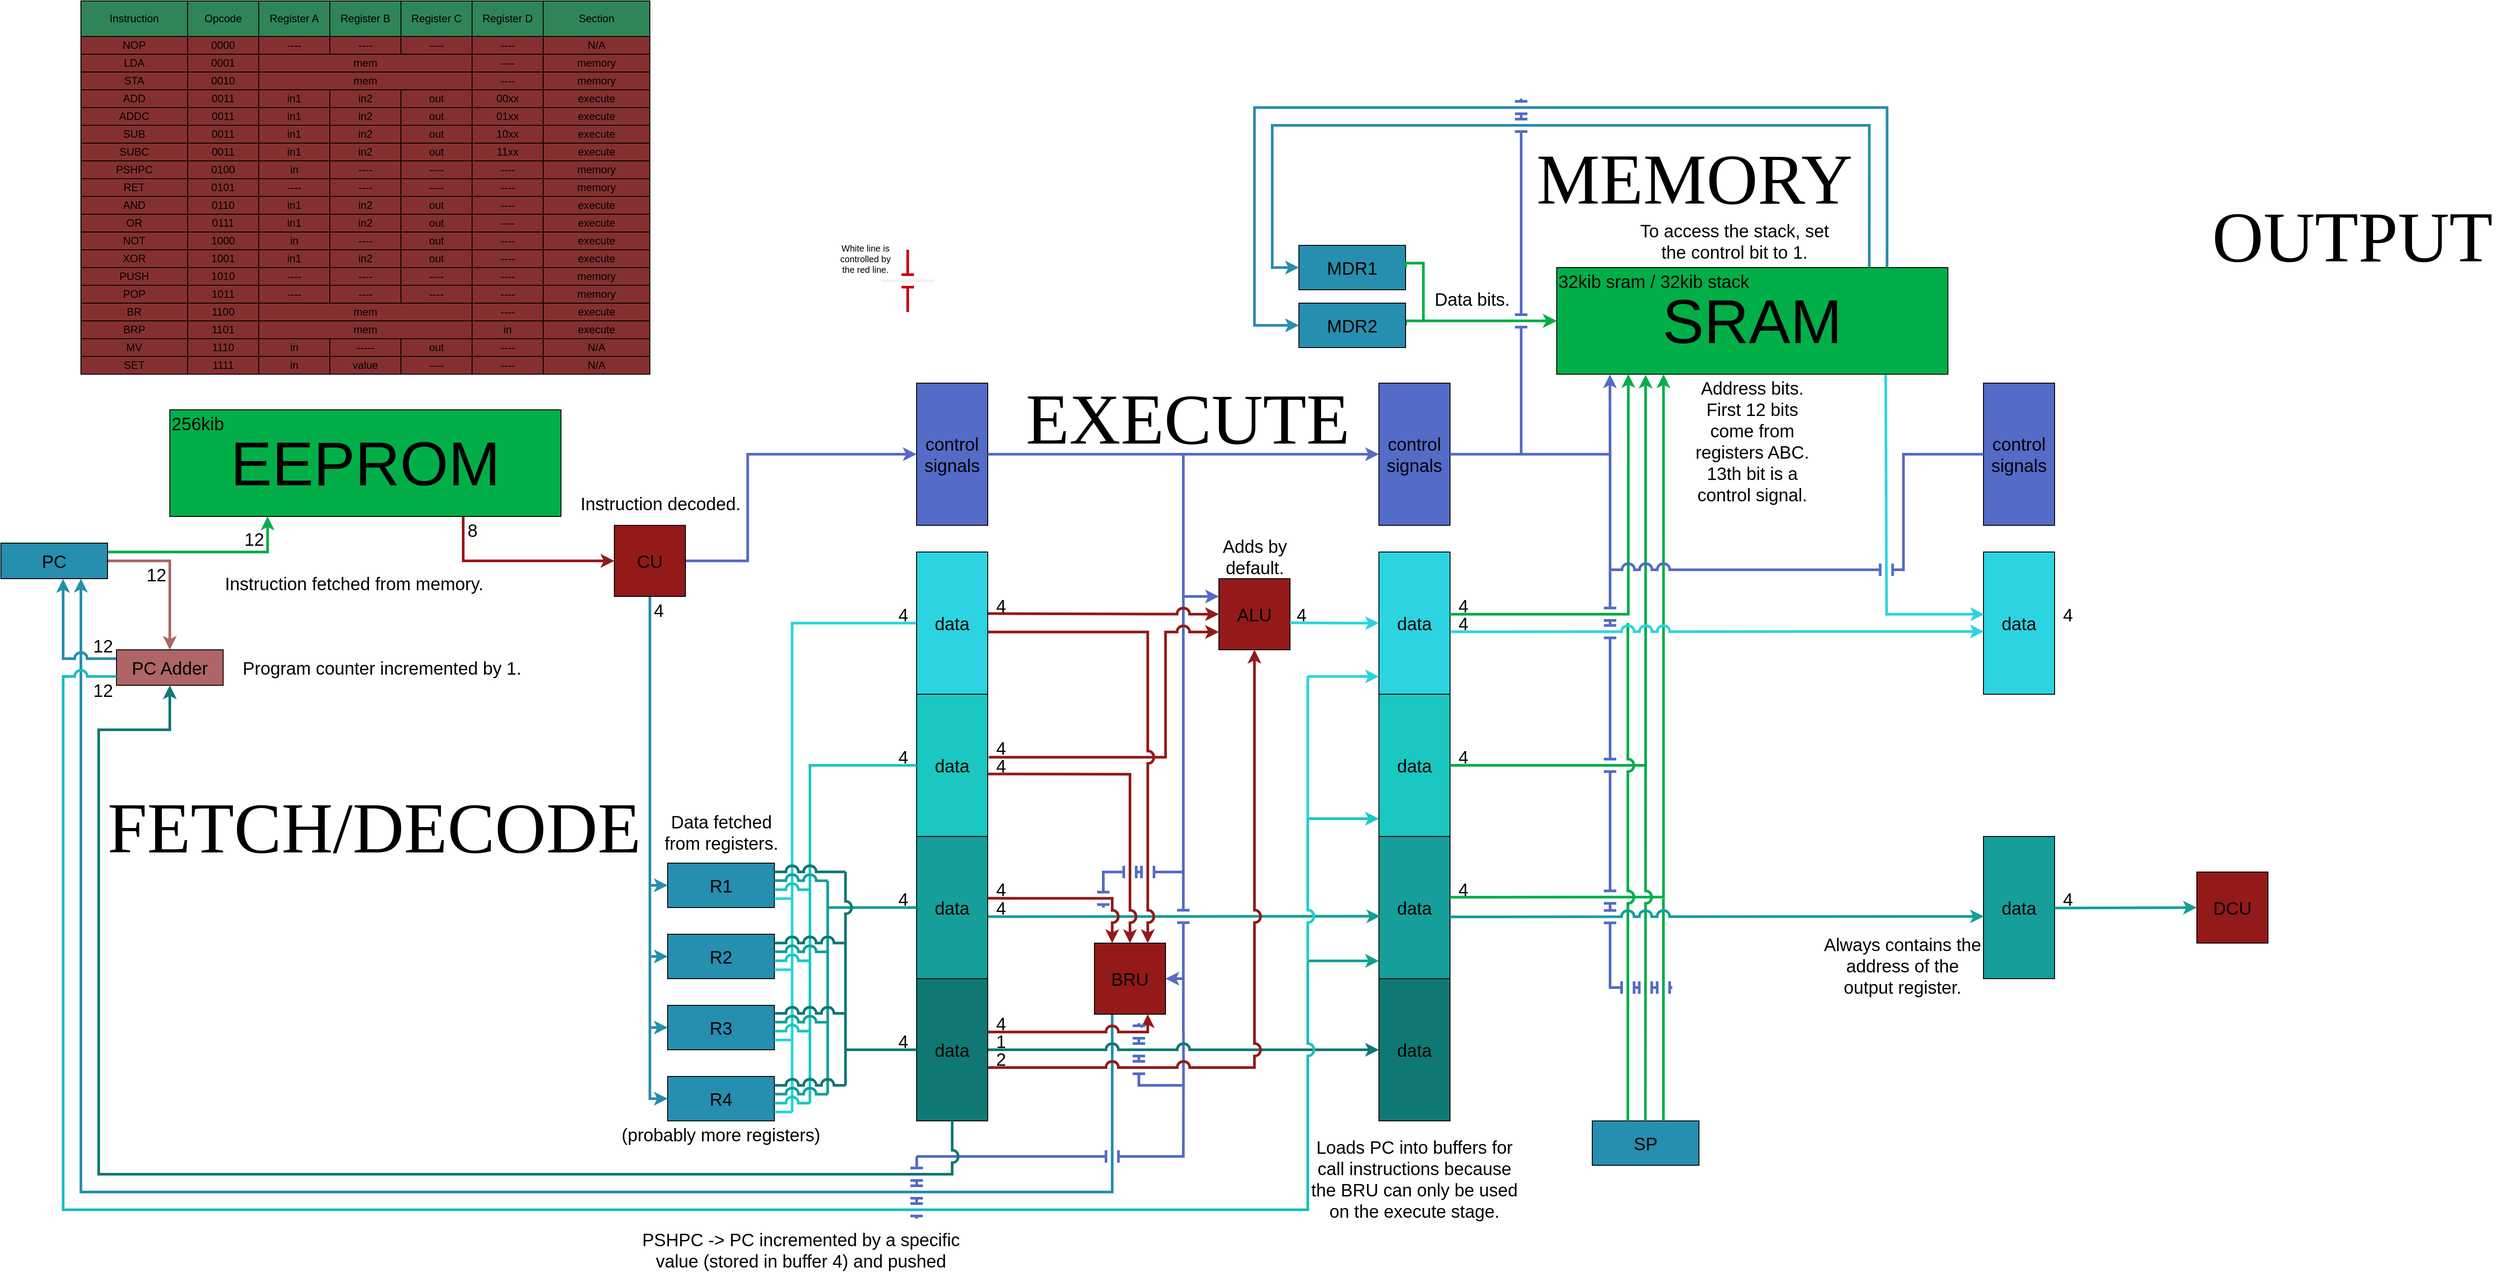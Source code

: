 <mxfile version="16.5.1" type="device"><diagram id="APkDx0mW8OADfvKQJewE" name="Page-1"><mxGraphModel dx="1440" dy="924" grid="1" gridSize="10" guides="1" tooltips="1" connect="1" arrows="1" fold="1" page="1" pageScale="1" pageWidth="10000" pageHeight="10000" background="none" math="0" shadow="0"><root><mxCell id="0"/><mxCell id="1" parent="0"/><mxCell id="0na11eunlWLPFwzuhEXR-30" style="edgeStyle=orthogonalEdgeStyle;rounded=0;orthogonalLoop=1;jettySize=auto;html=1;fontSize=20;strokeColor=#546BC7;jumpStyle=arc;jumpSize=10;strokeWidth=3;endArrow=none;endFill=0;" parent="1" edge="1"><mxGeometry relative="1" as="geometry"><Array as="points"><mxPoint x="1940" y="1194.79"/><mxPoint x="1940" y="1194.79"/></Array><mxPoint x="1940" y="1255.207" as="sourcePoint"/><mxPoint x="1940" y="1170" as="targetPoint"/></mxGeometry></mxCell><mxCell id="JJ8JWDkWhoQpd6MgLTe4-13" style="edgeStyle=orthogonalEdgeStyle;rounded=0;orthogonalLoop=1;jettySize=auto;html=1;fontSize=20;strokeColor=#546BC7;jumpStyle=arc;jumpSize=10;strokeWidth=3;endArrow=none;endFill=0;" parent="1" edge="1"><mxGeometry relative="1" as="geometry"><Array as="points"><mxPoint x="1940" y="1720"/></Array><mxPoint x="1940.15" y="1660" as="sourcePoint"/><mxPoint x="1890" y="1710" as="targetPoint"/></mxGeometry></mxCell><mxCell id="ZkjyI3Cs47ASxgpRppY_-72" style="edgeStyle=orthogonalEdgeStyle;rounded=0;orthogonalLoop=1;jettySize=auto;html=1;fontSize=20;jumpStyle=arc;jumpSize=10;strokeColor=#268EAE;strokeWidth=3;exitX=0.25;exitY=1;exitDx=0;exitDy=0;entryX=0.75;entryY=1;entryDx=0;entryDy=0;" parent="1" source="ZkjyI3Cs47ASxgpRppY_-11" target="0czQqAp7imcUxsSMppsZ-96" edge="1"><mxGeometry relative="1" as="geometry"><Array as="points"><mxPoint x="1860" y="1840"/><mxPoint x="700" y="1840"/></Array><mxPoint x="1880" y="1660" as="sourcePoint"/><mxPoint x="690" y="1180" as="targetPoint"/></mxGeometry></mxCell><mxCell id="0na11eunlWLPFwzuhEXR-9" style="edgeStyle=orthogonalEdgeStyle;rounded=0;orthogonalLoop=1;jettySize=auto;html=1;fontSize=20;jumpStyle=arc;jumpSize=10;exitX=1;exitY=0.5;exitDx=0;exitDy=0;entryX=0;entryY=0.5;entryDx=0;entryDy=0;strokeColor=#107873;strokeWidth=3;" parent="1" source="0czQqAp7imcUxsSMppsZ-127" target="ZkjyI3Cs47ASxgpRppY_-5" edge="1"><mxGeometry relative="1" as="geometry"><mxPoint x="1720" y="1690" as="sourcePoint"/><mxPoint x="2480.0" y="1690" as="targetPoint"/><Array as="points"/></mxGeometry></mxCell><mxCell id="0na11eunlWLPFwzuhEXR-3" value="" style="endArrow=none;html=1;rounded=0;fontSize=20;exitX=0;exitY=0.5;exitDx=0;exitDy=0;strokeColor=#2BD4E0;jumpStyle=none;jumpSize=10;strokeWidth=3;" parent="1" source="0na11eunlWLPFwzuhEXR-2" edge="1"><mxGeometry width="50" height="50" relative="1" as="geometry"><mxPoint x="1620" y="1200" as="sourcePoint"/><mxPoint x="1500" y="1750" as="targetPoint"/><Array as="points"><mxPoint x="1500" y="1200"/></Array></mxGeometry></mxCell><mxCell id="0czQqAp7imcUxsSMppsZ-2" value="Instruction" style="rounded=0;whiteSpace=wrap;html=1;strokeColor=default;fillColor=#2F8557;" parent="1" vertex="1"><mxGeometry x="700" y="500" width="120" height="40" as="geometry"/></mxCell><mxCell id="0czQqAp7imcUxsSMppsZ-4" value="Opcode" style="rounded=0;whiteSpace=wrap;html=1;strokeColor=default;fillColor=#2F8557;" parent="1" vertex="1"><mxGeometry x="820" y="500" width="80" height="40" as="geometry"/></mxCell><mxCell id="0czQqAp7imcUxsSMppsZ-5" value="Register A" style="rounded=0;whiteSpace=wrap;html=1;strokeColor=default;fillColor=#2F8557;" parent="1" vertex="1"><mxGeometry x="900" y="500" width="80" height="40" as="geometry"/></mxCell><mxCell id="0czQqAp7imcUxsSMppsZ-6" value="Register B" style="rounded=0;whiteSpace=wrap;html=1;strokeColor=default;fillColor=#2F8557;" parent="1" vertex="1"><mxGeometry x="980" y="500" width="80" height="40" as="geometry"/></mxCell><mxCell id="0czQqAp7imcUxsSMppsZ-7" value="Register C" style="rounded=0;whiteSpace=wrap;html=1;strokeColor=default;fillColor=#2F8557;" parent="1" vertex="1"><mxGeometry x="1060" y="500" width="80" height="40" as="geometry"/></mxCell><mxCell id="0czQqAp7imcUxsSMppsZ-8" value="NOP" style="rounded=0;whiteSpace=wrap;html=1;strokeColor=default;fillColor=#853030;" parent="1" vertex="1"><mxGeometry x="700" y="540" width="120" height="20" as="geometry"/></mxCell><mxCell id="0czQqAp7imcUxsSMppsZ-9" value="0000" style="rounded=0;whiteSpace=wrap;html=1;strokeColor=default;fillColor=#853030;" parent="1" vertex="1"><mxGeometry x="820" y="540" width="80" height="20" as="geometry"/></mxCell><mxCell id="0czQqAp7imcUxsSMppsZ-10" value="----" style="rounded=0;whiteSpace=wrap;html=1;strokeColor=default;fillColor=#853030;" parent="1" vertex="1"><mxGeometry x="900" y="540" width="80" height="20" as="geometry"/></mxCell><mxCell id="0czQqAp7imcUxsSMppsZ-11" value="----" style="rounded=0;whiteSpace=wrap;html=1;strokeColor=default;fillColor=#853030;" parent="1" vertex="1"><mxGeometry x="980" y="540" width="80" height="20" as="geometry"/></mxCell><mxCell id="0czQqAp7imcUxsSMppsZ-12" value="----" style="rounded=0;whiteSpace=wrap;html=1;strokeColor=default;fillColor=#853030;" parent="1" vertex="1"><mxGeometry x="1060" y="540" width="80" height="20" as="geometry"/></mxCell><mxCell id="0czQqAp7imcUxsSMppsZ-13" value="LDA" style="rounded=0;whiteSpace=wrap;html=1;strokeColor=default;fillColor=#853030;" parent="1" vertex="1"><mxGeometry x="700" y="560" width="120" height="20" as="geometry"/></mxCell><mxCell id="0czQqAp7imcUxsSMppsZ-14" value="0001" style="rounded=0;whiteSpace=wrap;html=1;strokeColor=default;fillColor=#853030;" parent="1" vertex="1"><mxGeometry x="820" y="560" width="80" height="20" as="geometry"/></mxCell><mxCell id="0czQqAp7imcUxsSMppsZ-15" value="mem" style="rounded=0;whiteSpace=wrap;html=1;strokeColor=default;fillColor=#853030;" parent="1" vertex="1"><mxGeometry x="900" y="560" width="240" height="20" as="geometry"/></mxCell><mxCell id="0czQqAp7imcUxsSMppsZ-18" value="STA" style="rounded=0;whiteSpace=wrap;html=1;strokeColor=default;fillColor=#853030;" parent="1" vertex="1"><mxGeometry x="700" y="580" width="120" height="20" as="geometry"/></mxCell><mxCell id="0czQqAp7imcUxsSMppsZ-19" value="0010" style="rounded=0;whiteSpace=wrap;html=1;strokeColor=default;fillColor=#853030;" parent="1" vertex="1"><mxGeometry x="820" y="580" width="80" height="20" as="geometry"/></mxCell><mxCell id="0czQqAp7imcUxsSMppsZ-20" value="mem&lt;br&gt;" style="rounded=0;whiteSpace=wrap;html=1;strokeColor=default;fillColor=#853030;" parent="1" vertex="1"><mxGeometry x="900" y="580" width="240" height="20" as="geometry"/></mxCell><mxCell id="0czQqAp7imcUxsSMppsZ-23" value="ADD" style="rounded=0;whiteSpace=wrap;html=1;strokeColor=default;fillColor=#853030;" parent="1" vertex="1"><mxGeometry x="700" y="600" width="120" height="20" as="geometry"/></mxCell><mxCell id="0czQqAp7imcUxsSMppsZ-24" value="0011" style="rounded=0;whiteSpace=wrap;html=1;strokeColor=default;fillColor=#853030;" parent="1" vertex="1"><mxGeometry x="820" y="600" width="80" height="20" as="geometry"/></mxCell><mxCell id="0czQqAp7imcUxsSMppsZ-25" value="in1" style="rounded=0;whiteSpace=wrap;html=1;strokeColor=default;fillColor=#853030;" parent="1" vertex="1"><mxGeometry x="900" y="600" width="80" height="20" as="geometry"/></mxCell><mxCell id="0czQqAp7imcUxsSMppsZ-26" value="in2" style="rounded=0;whiteSpace=wrap;html=1;strokeColor=default;fillColor=#853030;" parent="1" vertex="1"><mxGeometry x="980" y="600" width="80" height="20" as="geometry"/></mxCell><mxCell id="0czQqAp7imcUxsSMppsZ-27" value="out" style="rounded=0;whiteSpace=wrap;html=1;strokeColor=default;fillColor=#853030;" parent="1" vertex="1"><mxGeometry x="1060" y="600" width="80" height="20" as="geometry"/></mxCell><mxCell id="0czQqAp7imcUxsSMppsZ-28" value="ADDC" style="rounded=0;whiteSpace=wrap;html=1;strokeColor=default;fillColor=#853030;" parent="1" vertex="1"><mxGeometry x="700" y="620" width="120" height="20" as="geometry"/></mxCell><mxCell id="0czQqAp7imcUxsSMppsZ-29" value="0011" style="rounded=0;whiteSpace=wrap;html=1;strokeColor=default;fillColor=#853030;" parent="1" vertex="1"><mxGeometry x="820" y="620" width="80" height="20" as="geometry"/></mxCell><mxCell id="0czQqAp7imcUxsSMppsZ-30" value="in1" style="rounded=0;whiteSpace=wrap;html=1;strokeColor=default;fillColor=#853030;" parent="1" vertex="1"><mxGeometry x="900" y="620" width="80" height="20" as="geometry"/></mxCell><mxCell id="0czQqAp7imcUxsSMppsZ-31" value="in2" style="rounded=0;whiteSpace=wrap;html=1;strokeColor=default;fillColor=#853030;" parent="1" vertex="1"><mxGeometry x="980" y="620" width="80" height="20" as="geometry"/></mxCell><mxCell id="0czQqAp7imcUxsSMppsZ-32" value="out" style="rounded=0;whiteSpace=wrap;html=1;strokeColor=default;fillColor=#853030;" parent="1" vertex="1"><mxGeometry x="1060" y="620" width="80" height="20" as="geometry"/></mxCell><mxCell id="0czQqAp7imcUxsSMppsZ-33" value="SUB" style="rounded=0;whiteSpace=wrap;html=1;strokeColor=default;fillColor=#853030;" parent="1" vertex="1"><mxGeometry x="700" y="640" width="120" height="20" as="geometry"/></mxCell><mxCell id="0czQqAp7imcUxsSMppsZ-34" value="0011" style="rounded=0;whiteSpace=wrap;html=1;strokeColor=default;fillColor=#853030;" parent="1" vertex="1"><mxGeometry x="820" y="640" width="80" height="20" as="geometry"/></mxCell><mxCell id="0czQqAp7imcUxsSMppsZ-35" value="in1" style="rounded=0;whiteSpace=wrap;html=1;strokeColor=default;fillColor=#853030;" parent="1" vertex="1"><mxGeometry x="900" y="640" width="80" height="20" as="geometry"/></mxCell><mxCell id="0czQqAp7imcUxsSMppsZ-36" value="in2" style="rounded=0;whiteSpace=wrap;html=1;strokeColor=default;fillColor=#853030;" parent="1" vertex="1"><mxGeometry x="980" y="640" width="80" height="20" as="geometry"/></mxCell><mxCell id="0czQqAp7imcUxsSMppsZ-37" value="out" style="rounded=0;whiteSpace=wrap;html=1;strokeColor=default;fillColor=#853030;" parent="1" vertex="1"><mxGeometry x="1060" y="640" width="80" height="20" as="geometry"/></mxCell><mxCell id="0czQqAp7imcUxsSMppsZ-38" value="SUBC" style="rounded=0;whiteSpace=wrap;html=1;strokeColor=default;fillColor=#853030;" parent="1" vertex="1"><mxGeometry x="700" y="660" width="120" height="20" as="geometry"/></mxCell><mxCell id="0czQqAp7imcUxsSMppsZ-39" value="0011" style="rounded=0;whiteSpace=wrap;html=1;strokeColor=default;fillColor=#853030;" parent="1" vertex="1"><mxGeometry x="820" y="660" width="80" height="20" as="geometry"/></mxCell><mxCell id="0czQqAp7imcUxsSMppsZ-40" value="in1" style="rounded=0;whiteSpace=wrap;html=1;strokeColor=default;fillColor=#853030;" parent="1" vertex="1"><mxGeometry x="900" y="660" width="80" height="20" as="geometry"/></mxCell><mxCell id="0czQqAp7imcUxsSMppsZ-41" value="in2" style="rounded=0;whiteSpace=wrap;html=1;strokeColor=default;fillColor=#853030;" parent="1" vertex="1"><mxGeometry x="980" y="660" width="80" height="20" as="geometry"/></mxCell><mxCell id="0czQqAp7imcUxsSMppsZ-42" value="out" style="rounded=0;whiteSpace=wrap;html=1;strokeColor=default;fillColor=#853030;" parent="1" vertex="1"><mxGeometry x="1060" y="660" width="80" height="20" as="geometry"/></mxCell><mxCell id="0czQqAp7imcUxsSMppsZ-43" value="PSHPC" style="rounded=0;whiteSpace=wrap;html=1;strokeColor=default;fillColor=#853030;" parent="1" vertex="1"><mxGeometry x="700" y="680" width="120" height="20" as="geometry"/></mxCell><mxCell id="0czQqAp7imcUxsSMppsZ-44" value="0100" style="rounded=0;whiteSpace=wrap;html=1;strokeColor=default;fillColor=#853030;" parent="1" vertex="1"><mxGeometry x="820" y="680" width="80" height="20" as="geometry"/></mxCell><mxCell id="0czQqAp7imcUxsSMppsZ-48" value="AND" style="rounded=0;whiteSpace=wrap;html=1;strokeColor=default;fillColor=#853030;" parent="1" vertex="1"><mxGeometry x="700" y="720" width="120" height="20" as="geometry"/></mxCell><mxCell id="0czQqAp7imcUxsSMppsZ-49" value="0110" style="rounded=0;whiteSpace=wrap;html=1;strokeColor=default;fillColor=#853030;" parent="1" vertex="1"><mxGeometry x="820" y="720" width="80" height="20" as="geometry"/></mxCell><mxCell id="0czQqAp7imcUxsSMppsZ-50" value="in1" style="rounded=0;whiteSpace=wrap;html=1;strokeColor=default;fillColor=#853030;" parent="1" vertex="1"><mxGeometry x="900" y="720" width="80" height="20" as="geometry"/></mxCell><mxCell id="0czQqAp7imcUxsSMppsZ-51" value="in2" style="rounded=0;whiteSpace=wrap;html=1;strokeColor=default;fillColor=#853030;" parent="1" vertex="1"><mxGeometry x="980" y="720" width="80" height="20" as="geometry"/></mxCell><mxCell id="0czQqAp7imcUxsSMppsZ-52" value="out" style="rounded=0;whiteSpace=wrap;html=1;strokeColor=default;fillColor=#853030;" parent="1" vertex="1"><mxGeometry x="1060" y="720" width="80" height="20" as="geometry"/></mxCell><mxCell id="0czQqAp7imcUxsSMppsZ-53" value="OR" style="rounded=0;whiteSpace=wrap;html=1;strokeColor=default;fillColor=#853030;" parent="1" vertex="1"><mxGeometry x="700" y="740" width="120" height="20" as="geometry"/></mxCell><mxCell id="0czQqAp7imcUxsSMppsZ-54" value="0111" style="rounded=0;whiteSpace=wrap;html=1;strokeColor=default;fillColor=#853030;" parent="1" vertex="1"><mxGeometry x="820" y="740" width="80" height="20" as="geometry"/></mxCell><mxCell id="0czQqAp7imcUxsSMppsZ-55" value="in1" style="rounded=0;whiteSpace=wrap;html=1;strokeColor=default;fillColor=#853030;" parent="1" vertex="1"><mxGeometry x="900" y="740" width="80" height="20" as="geometry"/></mxCell><mxCell id="0czQqAp7imcUxsSMppsZ-56" value="in2" style="rounded=0;whiteSpace=wrap;html=1;strokeColor=default;fillColor=#853030;" parent="1" vertex="1"><mxGeometry x="980" y="740" width="80" height="20" as="geometry"/></mxCell><mxCell id="0czQqAp7imcUxsSMppsZ-57" value="out" style="rounded=0;whiteSpace=wrap;html=1;strokeColor=default;fillColor=#853030;" parent="1" vertex="1"><mxGeometry x="1060" y="740" width="80" height="20" as="geometry"/></mxCell><mxCell id="0czQqAp7imcUxsSMppsZ-58" value="NOT" style="rounded=0;whiteSpace=wrap;html=1;strokeColor=default;fillColor=#853030;" parent="1" vertex="1"><mxGeometry x="700" y="760" width="120" height="20" as="geometry"/></mxCell><mxCell id="0czQqAp7imcUxsSMppsZ-59" value="1000" style="rounded=0;whiteSpace=wrap;html=1;strokeColor=default;fillColor=#853030;" parent="1" vertex="1"><mxGeometry x="820" y="760" width="80" height="20" as="geometry"/></mxCell><mxCell id="0czQqAp7imcUxsSMppsZ-60" value="in" style="rounded=0;whiteSpace=wrap;html=1;strokeColor=default;fillColor=#853030;" parent="1" vertex="1"><mxGeometry x="900" y="760" width="80" height="20" as="geometry"/></mxCell><mxCell id="0czQqAp7imcUxsSMppsZ-61" value="----" style="rounded=0;whiteSpace=wrap;html=1;strokeColor=default;fillColor=#853030;" parent="1" vertex="1"><mxGeometry x="980" y="760" width="80" height="20" as="geometry"/></mxCell><mxCell id="0czQqAp7imcUxsSMppsZ-62" value="out" style="rounded=0;whiteSpace=wrap;html=1;strokeColor=default;fillColor=#853030;" parent="1" vertex="1"><mxGeometry x="1060" y="760" width="80" height="20" as="geometry"/></mxCell><mxCell id="0czQqAp7imcUxsSMppsZ-63" value="XOR" style="rounded=0;whiteSpace=wrap;html=1;strokeColor=default;fillColor=#853030;" parent="1" vertex="1"><mxGeometry x="700" y="780" width="120" height="20" as="geometry"/></mxCell><mxCell id="0czQqAp7imcUxsSMppsZ-64" value="1001" style="rounded=0;whiteSpace=wrap;html=1;strokeColor=default;fillColor=#853030;" parent="1" vertex="1"><mxGeometry x="820" y="780" width="80" height="20" as="geometry"/></mxCell><mxCell id="0czQqAp7imcUxsSMppsZ-65" value="in1" style="rounded=0;whiteSpace=wrap;html=1;strokeColor=default;fillColor=#853030;" parent="1" vertex="1"><mxGeometry x="900" y="780" width="80" height="20" as="geometry"/></mxCell><mxCell id="0czQqAp7imcUxsSMppsZ-66" value="in2" style="rounded=0;whiteSpace=wrap;html=1;strokeColor=default;fillColor=#853030;" parent="1" vertex="1"><mxGeometry x="980" y="780" width="80" height="20" as="geometry"/></mxCell><mxCell id="0czQqAp7imcUxsSMppsZ-67" value="out" style="rounded=0;whiteSpace=wrap;html=1;strokeColor=default;fillColor=#853030;" parent="1" vertex="1"><mxGeometry x="1060" y="780" width="80" height="20" as="geometry"/></mxCell><mxCell id="0czQqAp7imcUxsSMppsZ-68" value="PUSH" style="rounded=0;whiteSpace=wrap;html=1;strokeColor=default;fillColor=#853030;" parent="1" vertex="1"><mxGeometry x="700" y="800" width="120" height="20" as="geometry"/></mxCell><mxCell id="0czQqAp7imcUxsSMppsZ-69" value="1010" style="rounded=0;whiteSpace=wrap;html=1;strokeColor=default;fillColor=#853030;" parent="1" vertex="1"><mxGeometry x="820" y="800" width="80" height="20" as="geometry"/></mxCell><mxCell id="0czQqAp7imcUxsSMppsZ-73" value="POP" style="rounded=0;whiteSpace=wrap;html=1;strokeColor=default;fillColor=#853030;" parent="1" vertex="1"><mxGeometry x="700" y="820" width="120" height="20" as="geometry"/></mxCell><mxCell id="0czQqAp7imcUxsSMppsZ-74" value="1011" style="rounded=0;whiteSpace=wrap;html=1;strokeColor=default;fillColor=#853030;" parent="1" vertex="1"><mxGeometry x="820" y="820" width="80" height="20" as="geometry"/></mxCell><mxCell id="0czQqAp7imcUxsSMppsZ-78" value="BR" style="rounded=0;whiteSpace=wrap;html=1;strokeColor=default;fillColor=#853030;" parent="1" vertex="1"><mxGeometry x="700" y="840" width="120" height="20" as="geometry"/></mxCell><mxCell id="0czQqAp7imcUxsSMppsZ-79" value="1100" style="rounded=0;whiteSpace=wrap;html=1;strokeColor=default;fillColor=#853030;" parent="1" vertex="1"><mxGeometry x="820" y="840" width="80" height="20" as="geometry"/></mxCell><mxCell id="0czQqAp7imcUxsSMppsZ-83" value="BRP" style="rounded=0;whiteSpace=wrap;html=1;strokeColor=default;fillColor=#853030;" parent="1" vertex="1"><mxGeometry x="700" y="860" width="120" height="20" as="geometry"/></mxCell><mxCell id="0czQqAp7imcUxsSMppsZ-84" value="1101" style="rounded=0;whiteSpace=wrap;html=1;strokeColor=default;fillColor=#853030;" parent="1" vertex="1"><mxGeometry x="820" y="860" width="80" height="20" as="geometry"/></mxCell><mxCell id="0czQqAp7imcUxsSMppsZ-89" value="mem&lt;br&gt;" style="rounded=0;whiteSpace=wrap;html=1;strokeColor=default;fillColor=#853030;" parent="1" vertex="1"><mxGeometry x="900" y="840" width="240" height="20" as="geometry"/></mxCell><mxCell id="0czQqAp7imcUxsSMppsZ-90" value="mem&lt;br&gt;" style="rounded=0;whiteSpace=wrap;html=1;strokeColor=default;fillColor=#853030;" parent="1" vertex="1"><mxGeometry x="900" y="860" width="240" height="20" as="geometry"/></mxCell><mxCell id="0czQqAp7imcUxsSMppsZ-95" style="edgeStyle=orthogonalEdgeStyle;rounded=0;orthogonalLoop=1;jettySize=auto;html=1;fontSize=20;jumpStyle=arc;jumpSize=10;exitX=0.75;exitY=1;exitDx=0;exitDy=0;entryX=0;entryY=0.5;entryDx=0;entryDy=0;strokeColor=#941919;strokeWidth=3;" parent="1" source="0czQqAp7imcUxsSMppsZ-91" target="0czQqAp7imcUxsSMppsZ-107" edge="1"><mxGeometry relative="1" as="geometry"><mxPoint x="1130" y="1040" as="sourcePoint"/><mxPoint x="1130" y="1110" as="targetPoint"/></mxGeometry></mxCell><mxCell id="0czQqAp7imcUxsSMppsZ-91" value="EEPROM" style="rounded=0;whiteSpace=wrap;html=1;strokeColor=default;fillColor=#02ae48;fontSize=70;" parent="1" vertex="1"><mxGeometry x="800" y="960" width="440" height="120" as="geometry"/></mxCell><mxCell id="0czQqAp7imcUxsSMppsZ-97" style="edgeStyle=orthogonalEdgeStyle;rounded=0;orthogonalLoop=1;jettySize=auto;html=1;fontSize=20;jumpStyle=arc;jumpSize=10;entryX=0.25;entryY=1;entryDx=0;entryDy=0;strokeColor=#02AE48;strokeWidth=3;exitX=1;exitY=0.25;exitDx=0;exitDy=0;" parent="1" source="0czQqAp7imcUxsSMppsZ-96" target="0czQqAp7imcUxsSMppsZ-91" edge="1"><mxGeometry relative="1" as="geometry"><mxPoint x="800" y="1130" as="sourcePoint"/><mxPoint x="910" y="1110" as="targetPoint"/><Array as="points"><mxPoint x="910" y="1120"/></Array></mxGeometry></mxCell><mxCell id="0czQqAp7imcUxsSMppsZ-99" style="edgeStyle=orthogonalEdgeStyle;rounded=0;orthogonalLoop=1;jettySize=auto;html=1;entryX=0.5;entryY=0;entryDx=0;entryDy=0;fontSize=20;jumpStyle=arc;jumpSize=10;strokeColor=#AE6565;strokeWidth=3;" parent="1" source="0czQqAp7imcUxsSMppsZ-96" target="0czQqAp7imcUxsSMppsZ-98" edge="1"><mxGeometry relative="1" as="geometry"><Array as="points"><mxPoint x="800" y="1130"/><mxPoint x="800" y="1230"/></Array></mxGeometry></mxCell><mxCell id="0czQqAp7imcUxsSMppsZ-96" value="PC" style="rounded=0;whiteSpace=wrap;html=1;strokeColor=default;fillColor=#268EAE;fontSize=20;" parent="1" vertex="1"><mxGeometry x="610" y="1110" width="120" height="40" as="geometry"/></mxCell><mxCell id="0czQqAp7imcUxsSMppsZ-105" style="edgeStyle=orthogonalEdgeStyle;rounded=0;orthogonalLoop=1;jettySize=auto;html=1;fontSize=20;jumpStyle=arc;jumpSize=10;strokeColor=#268EAE;strokeWidth=3;entryX=0.586;entryY=1.009;entryDx=0;entryDy=0;exitX=0;exitY=0.25;exitDx=0;exitDy=0;entryPerimeter=0;" parent="1" source="0czQqAp7imcUxsSMppsZ-98" target="0czQqAp7imcUxsSMppsZ-96" edge="1"><mxGeometry relative="1" as="geometry"><Array as="points"><mxPoint x="680" y="1240"/><mxPoint x="680" y="1150"/></Array><mxPoint x="690" y="1170" as="targetPoint"/></mxGeometry></mxCell><mxCell id="0czQqAp7imcUxsSMppsZ-98" value="PC Adder" style="rounded=0;whiteSpace=wrap;html=1;strokeColor=default;fillColor=#AE6565;fontSize=20;" parent="1" vertex="1"><mxGeometry x="740" y="1230" width="120" height="40" as="geometry"/></mxCell><mxCell id="0czQqAp7imcUxsSMppsZ-104" value="Program counter incremented by 1." style="text;html=1;strokeColor=none;fillColor=none;align=left;verticalAlign=middle;whiteSpace=wrap;rounded=0;fontSize=20;" parent="1" vertex="1"><mxGeometry x="880" y="1235" width="320" height="30" as="geometry"/></mxCell><mxCell id="0czQqAp7imcUxsSMppsZ-106" value="Instruction fetched from memory." style="text;html=1;strokeColor=none;fillColor=none;align=left;verticalAlign=middle;whiteSpace=wrap;rounded=0;fontSize=20;" parent="1" vertex="1"><mxGeometry x="860" y="1140" width="320" height="30" as="geometry"/></mxCell><mxCell id="0czQqAp7imcUxsSMppsZ-115" style="edgeStyle=orthogonalEdgeStyle;rounded=0;orthogonalLoop=1;jettySize=auto;html=1;entryX=0;entryY=0.5;entryDx=0;entryDy=0;fontSize=20;jumpStyle=arc;jumpSize=10;strokeColor=#268EAE;strokeWidth=3;exitX=0.5;exitY=1;exitDx=0;exitDy=0;" parent="1" source="0czQqAp7imcUxsSMppsZ-107" target="0czQqAp7imcUxsSMppsZ-111" edge="1"><mxGeometry relative="1" as="geometry"><Array as="points"><mxPoint x="1340" y="1495"/></Array><mxPoint x="1340" y="1330" as="sourcePoint"/></mxGeometry></mxCell><mxCell id="0czQqAp7imcUxsSMppsZ-149" style="edgeStyle=orthogonalEdgeStyle;rounded=0;orthogonalLoop=1;jettySize=auto;html=1;entryX=0;entryY=0.5;entryDx=0;entryDy=0;fontSize=20;strokeColor=#546BC7;jumpStyle=arc;jumpSize=10;strokeWidth=3;" parent="1" source="0czQqAp7imcUxsSMppsZ-107" target="0czQqAp7imcUxsSMppsZ-148" edge="1"><mxGeometry relative="1" as="geometry"><Array as="points"><mxPoint x="1450" y="1130"/><mxPoint x="1450" y="1010"/></Array></mxGeometry></mxCell><mxCell id="0czQqAp7imcUxsSMppsZ-107" value="CU" style="rounded=0;whiteSpace=wrap;html=1;strokeColor=default;fillColor=#941919;fontSize=20;" parent="1" vertex="1"><mxGeometry x="1300" y="1090" width="80" height="80" as="geometry"/></mxCell><mxCell id="0czQqAp7imcUxsSMppsZ-109" value="Instruction decoded." style="text;html=1;strokeColor=none;fillColor=none;align=left;verticalAlign=middle;whiteSpace=wrap;rounded=0;fontSize=20;" parent="1" vertex="1"><mxGeometry x="1260" y="1050" width="190" height="30" as="geometry"/></mxCell><mxCell id="0czQqAp7imcUxsSMppsZ-110" value="data" style="rounded=0;whiteSpace=wrap;html=1;strokeColor=default;fillColor=#159E9A;fontSize=20;" parent="1" vertex="1"><mxGeometry x="1640" y="1440" width="80" height="160" as="geometry"/></mxCell><mxCell id="0czQqAp7imcUxsSMppsZ-111" value="R1" style="rounded=0;whiteSpace=wrap;html=1;strokeColor=default;fillColor=#268EAE;fontSize=20;" parent="1" vertex="1"><mxGeometry x="1360" y="1470" width="120" height="50" as="geometry"/></mxCell><mxCell id="0czQqAp7imcUxsSMppsZ-112" value="R2" style="rounded=0;whiteSpace=wrap;html=1;strokeColor=default;fillColor=#268EAE;fontSize=20;" parent="1" vertex="1"><mxGeometry x="1360" y="1550" width="120" height="50" as="geometry"/></mxCell><mxCell id="0czQqAp7imcUxsSMppsZ-113" value="R3" style="rounded=0;whiteSpace=wrap;html=1;strokeColor=default;fillColor=#268EAE;fontSize=20;" parent="1" vertex="1"><mxGeometry x="1360" y="1630" width="120" height="50" as="geometry"/></mxCell><mxCell id="0czQqAp7imcUxsSMppsZ-114" value="R4" style="rounded=0;whiteSpace=wrap;html=1;strokeColor=default;fillColor=#268EAE;fontSize=20;" parent="1" vertex="1"><mxGeometry x="1360" y="1710" width="120" height="50" as="geometry"/></mxCell><mxCell id="0czQqAp7imcUxsSMppsZ-119" value="(probably more registers)" style="text;html=1;strokeColor=none;fillColor=none;align=center;verticalAlign=middle;whiteSpace=wrap;rounded=0;fontSize=20;" parent="1" vertex="1"><mxGeometry x="1295" y="1760" width="250" height="30" as="geometry"/></mxCell><mxCell id="0czQqAp7imcUxsSMppsZ-121" value="" style="endArrow=classic;html=1;rounded=0;fontSize=20;entryX=0;entryY=0.5;entryDx=0;entryDy=0;jumpStyle=arc;jumpSize=10;strokeColor=#268EAE;strokeWidth=3;" parent="1" target="0czQqAp7imcUxsSMppsZ-112" edge="1"><mxGeometry width="50" height="50" relative="1" as="geometry"><mxPoint x="1340" y="1490" as="sourcePoint"/><mxPoint x="1340" y="1530" as="targetPoint"/><Array as="points"><mxPoint x="1340" y="1510"/><mxPoint x="1340" y="1575"/></Array></mxGeometry></mxCell><mxCell id="0czQqAp7imcUxsSMppsZ-122" value="" style="endArrow=classic;html=1;rounded=0;fontSize=20;entryX=0;entryY=0.5;entryDx=0;entryDy=0;jumpStyle=arc;jumpSize=10;strokeColor=#268EAE;strokeWidth=3;" parent="1" target="0czQqAp7imcUxsSMppsZ-113" edge="1"><mxGeometry width="50" height="50" relative="1" as="geometry"><mxPoint x="1340" y="1570" as="sourcePoint"/><mxPoint x="1360" y="1650" as="targetPoint"/><Array as="points"><mxPoint x="1340" y="1655"/></Array></mxGeometry></mxCell><mxCell id="0czQqAp7imcUxsSMppsZ-123" value="" style="endArrow=classic;html=1;rounded=0;fontSize=20;entryX=0;entryY=0.5;entryDx=0;entryDy=0;jumpStyle=arc;jumpSize=10;strokeColor=#268EAE;strokeWidth=3;" parent="1" target="0czQqAp7imcUxsSMppsZ-114" edge="1"><mxGeometry width="50" height="50" relative="1" as="geometry"><mxPoint x="1340" y="1650" as="sourcePoint"/><mxPoint x="1360" y="1730" as="targetPoint"/><Array as="points"><mxPoint x="1340" y="1735"/></Array></mxGeometry></mxCell><mxCell id="0czQqAp7imcUxsSMppsZ-125" value="Data fetched from registers." style="text;html=1;strokeColor=none;fillColor=none;align=center;verticalAlign=middle;whiteSpace=wrap;rounded=0;fontSize=20;" parent="1" vertex="1"><mxGeometry x="1352.5" y="1420" width="135" height="30" as="geometry"/></mxCell><mxCell id="0czQqAp7imcUxsSMppsZ-127" value="data" style="rounded=0;whiteSpace=wrap;html=1;strokeColor=default;fillColor=#107873;fontSize=20;" parent="1" vertex="1"><mxGeometry x="1640" y="1600" width="80" height="160" as="geometry"/></mxCell><mxCell id="0czQqAp7imcUxsSMppsZ-128" value="data" style="rounded=0;whiteSpace=wrap;html=1;strokeColor=default;fillColor=#1AC7C1;fontSize=20;" parent="1" vertex="1"><mxGeometry x="1640" y="1280" width="80" height="160" as="geometry"/></mxCell><mxCell id="0czQqAp7imcUxsSMppsZ-129" value="" style="endArrow=none;html=1;rounded=0;fontSize=20;exitX=0;exitY=0.5;exitDx=0;exitDy=0;strokeColor=#1AC7C1;jumpStyle=arc;jumpSize=10;strokeWidth=3;" parent="1" source="0czQqAp7imcUxsSMppsZ-128" edge="1"><mxGeometry width="50" height="50" relative="1" as="geometry"><mxPoint x="1520" y="1300" as="sourcePoint"/><mxPoint x="1520" y="1740" as="targetPoint"/><Array as="points"><mxPoint x="1520" y="1360"/></Array></mxGeometry></mxCell><mxCell id="0czQqAp7imcUxsSMppsZ-130" value="" style="endArrow=none;html=1;rounded=0;fontSize=20;strokeColor=#159E9A;jumpStyle=arc;jumpSize=10;exitX=0;exitY=0.5;exitDx=0;exitDy=0;strokeWidth=3;" parent="1" source="0czQqAp7imcUxsSMppsZ-110" edge="1"><mxGeometry width="50" height="50" relative="1" as="geometry"><mxPoint x="1620" y="1450" as="sourcePoint"/><mxPoint x="1540" y="1730" as="targetPoint"/><Array as="points"><mxPoint x="1540" y="1520"/></Array></mxGeometry></mxCell><mxCell id="0czQqAp7imcUxsSMppsZ-131" value="" style="endArrow=none;html=1;rounded=0;fontSize=20;exitX=0;exitY=0.5;exitDx=0;exitDy=0;strokeColor=#107873;jumpStyle=arc;jumpSize=10;strokeWidth=3;" parent="1" source="0czQqAp7imcUxsSMppsZ-127" edge="1"><mxGeometry width="50" height="50" relative="1" as="geometry"><mxPoint x="1640" y="1540" as="sourcePoint"/><mxPoint x="1560" y="1720" as="targetPoint"/><Array as="points"><mxPoint x="1560" y="1680"/></Array></mxGeometry></mxCell><mxCell id="0czQqAp7imcUxsSMppsZ-134" value="" style="endArrow=none;html=1;rounded=0;fontSize=20;exitX=1;exitY=0.25;exitDx=0;exitDy=0;strokeColor=#1AC7C1;jumpStyle=arc;jumpSize=10;strokeWidth=3;" parent="1" edge="1"><mxGeometry width="50" height="50" relative="1" as="geometry"><mxPoint x="1480" y="1740" as="sourcePoint"/><mxPoint x="1520" y="1740" as="targetPoint"/></mxGeometry></mxCell><mxCell id="0czQqAp7imcUxsSMppsZ-135" value="" style="endArrow=none;html=1;rounded=0;fontSize=20;exitX=1;exitY=0.25;exitDx=0;exitDy=0;strokeColor=#159E9A;jumpStyle=arc;jumpSize=10;strokeWidth=3;" parent="1" edge="1"><mxGeometry width="50" height="50" relative="1" as="geometry"><mxPoint x="1480" y="1729.83" as="sourcePoint"/><mxPoint x="1540" y="1730" as="targetPoint"/></mxGeometry></mxCell><mxCell id="0czQqAp7imcUxsSMppsZ-136" value="" style="endArrow=none;html=1;rounded=0;fontSize=20;exitX=1;exitY=0.25;exitDx=0;exitDy=0;strokeColor=#107873;jumpStyle=arc;jumpSize=10;strokeWidth=3;" parent="1" edge="1"><mxGeometry width="50" height="50" relative="1" as="geometry"><mxPoint x="1480" y="1720" as="sourcePoint"/><mxPoint x="1560" y="1720" as="targetPoint"/></mxGeometry></mxCell><mxCell id="0czQqAp7imcUxsSMppsZ-138" value="" style="endArrow=none;html=1;rounded=0;fontSize=20;exitX=1;exitY=0.25;exitDx=0;exitDy=0;strokeColor=#1AC7C1;jumpStyle=arc;jumpSize=10;strokeWidth=3;" parent="1" edge="1"><mxGeometry width="50" height="50" relative="1" as="geometry"><mxPoint x="1480" y="1659" as="sourcePoint"/><mxPoint x="1520" y="1659" as="targetPoint"/></mxGeometry></mxCell><mxCell id="0czQqAp7imcUxsSMppsZ-139" value="" style="endArrow=none;html=1;rounded=0;fontSize=20;exitX=1;exitY=0.25;exitDx=0;exitDy=0;strokeColor=#159E9A;jumpStyle=arc;jumpSize=10;strokeWidth=3;" parent="1" edge="1"><mxGeometry width="50" height="50" relative="1" as="geometry"><mxPoint x="1480" y="1648.83" as="sourcePoint"/><mxPoint x="1540" y="1649" as="targetPoint"/></mxGeometry></mxCell><mxCell id="0czQqAp7imcUxsSMppsZ-140" value="" style="endArrow=none;html=1;rounded=0;fontSize=20;exitX=1;exitY=0.25;exitDx=0;exitDy=0;strokeColor=#107873;jumpStyle=arc;jumpSize=10;strokeWidth=3;" parent="1" edge="1"><mxGeometry width="50" height="50" relative="1" as="geometry"><mxPoint x="1480" y="1639" as="sourcePoint"/><mxPoint x="1560" y="1639" as="targetPoint"/></mxGeometry></mxCell><mxCell id="0czQqAp7imcUxsSMppsZ-141" value="" style="endArrow=none;html=1;rounded=0;fontSize=20;exitX=1;exitY=0.25;exitDx=0;exitDy=0;strokeColor=#1AC7C1;jumpStyle=arc;jumpSize=10;strokeWidth=3;" parent="1" edge="1"><mxGeometry width="50" height="50" relative="1" as="geometry"><mxPoint x="1480" y="1579.83" as="sourcePoint"/><mxPoint x="1520" y="1579.83" as="targetPoint"/></mxGeometry></mxCell><mxCell id="0czQqAp7imcUxsSMppsZ-142" value="" style="endArrow=none;html=1;rounded=0;fontSize=20;exitX=1;exitY=0.25;exitDx=0;exitDy=0;strokeColor=#159E9A;jumpStyle=arc;jumpSize=10;strokeWidth=3;" parent="1" edge="1"><mxGeometry width="50" height="50" relative="1" as="geometry"><mxPoint x="1480" y="1569.66" as="sourcePoint"/><mxPoint x="1540" y="1569.83" as="targetPoint"/></mxGeometry></mxCell><mxCell id="0czQqAp7imcUxsSMppsZ-143" value="" style="endArrow=none;html=1;rounded=0;fontSize=20;exitX=1;exitY=0.25;exitDx=0;exitDy=0;strokeColor=#107873;jumpStyle=arc;jumpSize=10;strokeWidth=3;" parent="1" edge="1"><mxGeometry width="50" height="50" relative="1" as="geometry"><mxPoint x="1480" y="1559.83" as="sourcePoint"/><mxPoint x="1560" y="1559.83" as="targetPoint"/></mxGeometry></mxCell><mxCell id="0czQqAp7imcUxsSMppsZ-144" value="" style="endArrow=none;html=1;rounded=0;fontSize=20;exitX=1;exitY=0.25;exitDx=0;exitDy=0;strokeColor=#1AC7C1;jumpStyle=arc;jumpSize=10;strokeWidth=3;" parent="1" edge="1"><mxGeometry width="50" height="50" relative="1" as="geometry"><mxPoint x="1480" y="1499.83" as="sourcePoint"/><mxPoint x="1520" y="1499.83" as="targetPoint"/></mxGeometry></mxCell><mxCell id="0czQqAp7imcUxsSMppsZ-145" value="" style="endArrow=none;html=1;rounded=0;fontSize=20;exitX=1;exitY=0.25;exitDx=0;exitDy=0;strokeColor=#159E9A;jumpStyle=arc;jumpSize=10;strokeWidth=3;" parent="1" edge="1"><mxGeometry width="50" height="50" relative="1" as="geometry"><mxPoint x="1480" y="1489.66" as="sourcePoint"/><mxPoint x="1540" y="1489.83" as="targetPoint"/></mxGeometry></mxCell><mxCell id="0czQqAp7imcUxsSMppsZ-146" value="" style="endArrow=none;html=1;rounded=0;fontSize=20;exitX=1;exitY=0.25;exitDx=0;exitDy=0;strokeColor=#107873;jumpStyle=arc;jumpSize=10;strokeWidth=3;" parent="1" edge="1"><mxGeometry width="50" height="50" relative="1" as="geometry"><mxPoint x="1480" y="1479.83" as="sourcePoint"/><mxPoint x="1560" y="1479.83" as="targetPoint"/></mxGeometry></mxCell><mxCell id="0czQqAp7imcUxsSMppsZ-147" value="" style="endArrow=none;html=1;rounded=0;fontSize=20;strokeColor=#107873;jumpStyle=arc;jumpSize=10;strokeWidth=3;" parent="1" edge="1"><mxGeometry width="50" height="50" relative="1" as="geometry"><mxPoint x="1560" y="1680" as="sourcePoint"/><mxPoint x="1560" y="1480" as="targetPoint"/></mxGeometry></mxCell><mxCell id="0czQqAp7imcUxsSMppsZ-148" value="control&lt;br&gt;signals" style="rounded=0;whiteSpace=wrap;html=1;strokeColor=default;fillColor=#546BC7;fontSize=20;" parent="1" vertex="1"><mxGeometry x="1640" y="930" width="80" height="160" as="geometry"/></mxCell><mxCell id="0czQqAp7imcUxsSMppsZ-150" value="FETCH/DECODE" style="text;html=1;strokeColor=none;fillColor=none;align=center;verticalAlign=middle;whiteSpace=wrap;rounded=0;fontSize=80;fontFamily=Verdana;" parent="1" vertex="1"><mxGeometry x="850" y="1370" width="360" height="120" as="geometry"/></mxCell><mxCell id="ZkjyI3Cs47ASxgpRppY_-2" value="" style="endArrow=none;html=1;rounded=0;fontSize=20;strokeColor=#159E9A;jumpStyle=arc;jumpSize=10;strokeWidth=3;" parent="1" edge="1"><mxGeometry width="50" height="50" relative="1" as="geometry"><mxPoint x="1540" y="1520" as="sourcePoint"/><mxPoint x="1540" y="1490" as="targetPoint"/></mxGeometry></mxCell><mxCell id="ZkjyI3Cs47ASxgpRppY_-3" value="&lt;blockquote style=&quot;margin: 0px 0px 0px 40px ; border: none ; padding: 0px ; font-size: 80px&quot;&gt;EXECUTE&lt;/blockquote&gt;" style="text;html=1;strokeColor=none;fillColor=none;align=center;verticalAlign=middle;whiteSpace=wrap;rounded=0;fontSize=80;fontFamily=Verdana;" parent="1" vertex="1"><mxGeometry x="1740" y="910" width="370" height="120" as="geometry"/></mxCell><mxCell id="ZkjyI3Cs47ASxgpRppY_-4" value="data" style="rounded=0;whiteSpace=wrap;html=1;strokeColor=default;fillColor=#159E9A;fontSize=20;" parent="1" vertex="1"><mxGeometry x="2160" y="1440" width="80" height="160" as="geometry"/></mxCell><mxCell id="ZkjyI3Cs47ASxgpRppY_-5" value="data" style="rounded=0;whiteSpace=wrap;html=1;strokeColor=default;fillColor=#107873;fontSize=20;gradientColor=none;" parent="1" vertex="1"><mxGeometry x="2160" y="1600" width="80" height="160" as="geometry"/></mxCell><mxCell id="ZkjyI3Cs47ASxgpRppY_-6" value="data" style="rounded=0;whiteSpace=wrap;html=1;strokeColor=default;fillColor=#1AC7C1;fontSize=20;" parent="1" vertex="1"><mxGeometry x="2160" y="1280" width="80" height="160" as="geometry"/></mxCell><mxCell id="ZkjyI3Cs47ASxgpRppY_-7" value="control&lt;br&gt;signals" style="rounded=0;whiteSpace=wrap;html=1;strokeColor=default;fillColor=#546BC7;fontSize=20;" parent="1" vertex="1"><mxGeometry x="2160" y="930" width="80" height="160" as="geometry"/></mxCell><mxCell id="ZkjyI3Cs47ASxgpRppY_-10" value="ALU" style="rounded=0;whiteSpace=wrap;html=1;strokeColor=default;fillColor=#941919;fontSize=20;" parent="1" vertex="1"><mxGeometry x="1980" y="1150" width="80" height="80" as="geometry"/></mxCell><mxCell id="ZkjyI3Cs47ASxgpRppY_-11" value="BRU" style="rounded=0;whiteSpace=wrap;html=1;strokeColor=default;fillColor=#941919;fontSize=20;" parent="1" vertex="1"><mxGeometry x="1840" y="1560" width="80" height="80" as="geometry"/></mxCell><mxCell id="ZkjyI3Cs47ASxgpRppY_-12" value="12" style="text;html=1;strokeColor=none;fillColor=none;align=center;verticalAlign=middle;whiteSpace=wrap;rounded=0;fontSize=20;" parent="1" vertex="1"><mxGeometry x="710" y="1210" width="30" height="30" as="geometry"/></mxCell><mxCell id="ZkjyI3Cs47ASxgpRppY_-14" value="12" style="text;html=1;strokeColor=none;fillColor=none;align=center;verticalAlign=middle;whiteSpace=wrap;rounded=0;fontSize=20;" parent="1" vertex="1"><mxGeometry x="770" y="1130" width="30" height="30" as="geometry"/></mxCell><mxCell id="ZkjyI3Cs47ASxgpRppY_-19" value="4" style="text;html=1;strokeColor=none;fillColor=none;align=center;verticalAlign=middle;whiteSpace=wrap;rounded=0;fontSize=20;" parent="1" vertex="1"><mxGeometry x="1340" y="1170" width="20" height="30" as="geometry"/></mxCell><mxCell id="ZkjyI3Cs47ASxgpRppY_-21" style="edgeStyle=orthogonalEdgeStyle;rounded=0;orthogonalLoop=1;jettySize=auto;html=1;entryX=0;entryY=0.5;entryDx=0;entryDy=0;fontSize=20;strokeColor=#546BC7;jumpStyle=arc;jumpSize=10;strokeWidth=3;" parent="1" target="ZkjyI3Cs47ASxgpRppY_-7" edge="1"><mxGeometry relative="1" as="geometry"><Array as="points"><mxPoint x="2110" y="1010"/><mxPoint x="2110" y="1010"/></Array><mxPoint x="1720" y="1010" as="sourcePoint"/><mxPoint x="1980" y="890" as="targetPoint"/></mxGeometry></mxCell><mxCell id="ZkjyI3Cs47ASxgpRppY_-22" style="edgeStyle=orthogonalEdgeStyle;rounded=0;orthogonalLoop=1;jettySize=auto;html=1;fontSize=20;jumpStyle=arc;jumpSize=10;exitX=0.992;exitY=0.433;exitDx=0;exitDy=0;entryX=0;entryY=0.5;entryDx=0;entryDy=0;strokeColor=#941919;strokeWidth=3;exitPerimeter=0;" parent="1" source="0na11eunlWLPFwzuhEXR-2" target="ZkjyI3Cs47ASxgpRppY_-10" edge="1"><mxGeometry relative="1" as="geometry"><mxPoint x="1720" y="1200" as="sourcePoint"/><mxPoint x="1890" y="1250" as="targetPoint"/></mxGeometry></mxCell><mxCell id="ZkjyI3Cs47ASxgpRppY_-23" style="edgeStyle=orthogonalEdgeStyle;rounded=0;orthogonalLoop=1;jettySize=auto;html=1;fontSize=20;jumpStyle=arc;jumpSize=10;exitX=1.015;exitY=0.443;exitDx=0;exitDy=0;entryX=0;entryY=0.75;entryDx=0;entryDy=0;strokeColor=#941919;strokeWidth=3;exitPerimeter=0;" parent="1" source="0czQqAp7imcUxsSMppsZ-128" target="ZkjyI3Cs47ASxgpRppY_-10" edge="1"><mxGeometry relative="1" as="geometry"><mxPoint x="1720" y="1359.55" as="sourcePoint"/><mxPoint x="1980" y="1359.55" as="targetPoint"/><Array as="points"><mxPoint x="1920" y="1351"/><mxPoint x="1920" y="1210"/></Array></mxGeometry></mxCell><mxCell id="ZkjyI3Cs47ASxgpRppY_-24" style="edgeStyle=orthogonalEdgeStyle;rounded=0;orthogonalLoop=1;jettySize=auto;html=1;entryX=0;entryY=0.25;entryDx=0;entryDy=0;fontSize=20;strokeColor=#546BC7;jumpStyle=arc;jumpSize=10;strokeWidth=3;" parent="1" target="ZkjyI3Cs47ASxgpRppY_-10" edge="1"><mxGeometry relative="1" as="geometry"><Array as="points"><mxPoint x="1940" y="1010"/><mxPoint x="1940" y="1170"/></Array><mxPoint x="2020" y="1010" as="sourcePoint"/><mxPoint x="2150" y="1029.96" as="targetPoint"/></mxGeometry></mxCell><mxCell id="ZkjyI3Cs47ASxgpRppY_-31" value="12" style="text;html=1;strokeColor=none;fillColor=none;align=center;verticalAlign=middle;whiteSpace=wrap;rounded=0;fontSize=20;" parent="1" vertex="1"><mxGeometry x="880" y="1090" width="30" height="30" as="geometry"/></mxCell><mxCell id="ZkjyI3Cs47ASxgpRppY_-32" value="8" style="text;html=1;strokeColor=none;fillColor=none;align=center;verticalAlign=middle;whiteSpace=wrap;rounded=0;fontSize=20;" parent="1" vertex="1"><mxGeometry x="1131" y="1080" width="19" height="30" as="geometry"/></mxCell><mxCell id="ZkjyI3Cs47ASxgpRppY_-48" style="edgeStyle=orthogonalEdgeStyle;rounded=0;orthogonalLoop=1;jettySize=auto;html=1;fontSize=20;jumpStyle=arc;jumpSize=10;exitX=0.75;exitY=1;exitDx=0;exitDy=0;entryX=0;entryY=0.5;entryDx=0;entryDy=0;strokeColor=#2BD4E0;strokeWidth=3;" parent="1" target="0na11eunlWLPFwzuhEXR-8" edge="1"><mxGeometry relative="1" as="geometry"><mxPoint x="2060" y="1199.68" as="sourcePoint"/><mxPoint x="2320.0" y="1199.68" as="targetPoint"/></mxGeometry></mxCell><mxCell id="ZkjyI3Cs47ASxgpRppY_-49" value="Adds by default." style="text;html=1;strokeColor=none;fillColor=none;align=center;verticalAlign=middle;whiteSpace=wrap;rounded=0;fontSize=20;" parent="1" vertex="1"><mxGeometry x="1952.5" y="1110" width="135" height="30" as="geometry"/></mxCell><mxCell id="ZkjyI3Cs47ASxgpRppY_-50" value="256kib" style="text;html=1;strokeColor=none;fillColor=none;align=left;verticalAlign=middle;whiteSpace=wrap;rounded=0;fontSize=20;" parent="1" vertex="1"><mxGeometry x="800" y="960" width="190" height="30" as="geometry"/></mxCell><mxCell id="ZkjyI3Cs47ASxgpRppY_-52" style="edgeStyle=orthogonalEdgeStyle;rounded=0;orthogonalLoop=1;jettySize=auto;html=1;fontSize=20;jumpStyle=arc;jumpSize=10;exitX=1.004;exitY=0.564;exitDx=0;exitDy=0;entryX=0.018;entryY=0.561;entryDx=0;entryDy=0;strokeColor=#159E9A;strokeWidth=3;exitPerimeter=0;entryPerimeter=0;" parent="1" source="0czQqAp7imcUxsSMppsZ-110" target="ZkjyI3Cs47ASxgpRppY_-4" edge="1"><mxGeometry relative="1" as="geometry"><mxPoint x="1720" y="1560" as="sourcePoint"/><mxPoint x="2480.0" y="1560" as="targetPoint"/></mxGeometry></mxCell><mxCell id="ZkjyI3Cs47ASxgpRppY_-57" value="White line is controlled by the red line." style="text;html=1;strokeColor=none;fillColor=none;align=center;verticalAlign=middle;whiteSpace=wrap;rounded=0;fontSize=10;" parent="1" vertex="1"><mxGeometry x="1545" y="775" width="75" height="30" as="geometry"/></mxCell><mxCell id="ZkjyI3Cs47ASxgpRppY_-58" style="edgeStyle=orthogonalEdgeStyle;rounded=0;orthogonalLoop=1;jettySize=auto;html=1;fontSize=20;jumpStyle=arc;jumpSize=10;strokeColor=#F2F2F2;strokeWidth=3;endArrow=none;endFill=0;" parent="1" edge="1"><mxGeometry relative="1" as="geometry"><mxPoint x="1600" y="815" as="sourcePoint"/><mxPoint x="1660" y="815" as="targetPoint"/></mxGeometry></mxCell><mxCell id="ZkjyI3Cs47ASxgpRppY_-59" style="edgeStyle=orthogonalEdgeStyle;rounded=0;orthogonalLoop=1;jettySize=auto;html=1;fontSize=20;strokeColor=#C70216;jumpStyle=line;jumpSize=10;strokeWidth=3;endArrow=none;endFill=0;" parent="1" edge="1"><mxGeometry relative="1" as="geometry"><Array as="points"><mxPoint x="1630" y="790"/><mxPoint x="1630" y="790"/></Array><mxPoint x="1630" y="780" as="sourcePoint"/><mxPoint x="1630" y="850" as="targetPoint"/></mxGeometry></mxCell><mxCell id="ZkjyI3Cs47ASxgpRppY_-60" value="4" style="text;html=1;strokeColor=none;fillColor=none;align=center;verticalAlign=middle;whiteSpace=wrap;rounded=0;fontSize=20;" parent="1" vertex="1"><mxGeometry x="1610" y="1340" width="30" height="20" as="geometry"/></mxCell><mxCell id="ZkjyI3Cs47ASxgpRppY_-61" value="4" style="text;html=1;strokeColor=none;fillColor=none;align=center;verticalAlign=middle;whiteSpace=wrap;rounded=0;fontSize=20;" parent="1" vertex="1"><mxGeometry x="1610" y="1500" width="30" height="20" as="geometry"/></mxCell><mxCell id="ZkjyI3Cs47ASxgpRppY_-62" value="4" style="text;html=1;strokeColor=none;fillColor=none;align=center;verticalAlign=middle;whiteSpace=wrap;rounded=0;fontSize=20;" parent="1" vertex="1"><mxGeometry x="1610" y="1660" width="30" height="20" as="geometry"/></mxCell><mxCell id="ZkjyI3Cs47ASxgpRppY_-64" value="4" style="text;html=1;strokeColor=none;fillColor=none;align=center;verticalAlign=middle;whiteSpace=wrap;rounded=0;fontSize=20;" parent="1" vertex="1"><mxGeometry x="1720" y="1170" width="30" height="20" as="geometry"/></mxCell><mxCell id="ZkjyI3Cs47ASxgpRppY_-65" value="4" style="text;html=1;strokeColor=none;fillColor=none;align=center;verticalAlign=middle;whiteSpace=wrap;rounded=0;fontSize=20;" parent="1" vertex="1"><mxGeometry x="1720" y="1330" width="30" height="20" as="geometry"/></mxCell><mxCell id="ZkjyI3Cs47ASxgpRppY_-68" value="4" style="text;html=1;strokeColor=none;fillColor=none;align=center;verticalAlign=middle;whiteSpace=wrap;rounded=0;fontSize=20;" parent="1" vertex="1"><mxGeometry x="1720" y="1510" width="30" height="20" as="geometry"/></mxCell><mxCell id="ZkjyI3Cs47ASxgpRppY_-69" value="4" style="text;html=1;strokeColor=none;fillColor=none;align=center;verticalAlign=middle;whiteSpace=wrap;rounded=0;fontSize=20;" parent="1" vertex="1"><mxGeometry x="2057.5" y="1180" width="30" height="20" as="geometry"/></mxCell><mxCell id="0na11eunlWLPFwzuhEXR-2" value="data" style="rounded=0;whiteSpace=wrap;html=1;strokeColor=default;fillColor=#2BD4E0;fontSize=20;" parent="1" vertex="1"><mxGeometry x="1640" y="1120" width="80" height="160" as="geometry"/></mxCell><mxCell id="0na11eunlWLPFwzuhEXR-4" value="" style="endArrow=none;html=1;rounded=0;fontSize=20;strokeColor=#2BD4E0;jumpStyle=arc;jumpSize=10;strokeWidth=3;" parent="1" edge="1"><mxGeometry width="50" height="50" relative="1" as="geometry"><mxPoint x="1480" y="1750" as="sourcePoint"/><mxPoint x="1500" y="1750" as="targetPoint"/></mxGeometry></mxCell><mxCell id="0na11eunlWLPFwzuhEXR-5" value="" style="endArrow=none;html=1;rounded=0;fontSize=20;strokeColor=#2BD4E0;jumpStyle=arc;jumpSize=10;strokeWidth=3;" parent="1" edge="1"><mxGeometry width="50" height="50" relative="1" as="geometry"><mxPoint x="1480" y="1669" as="sourcePoint"/><mxPoint x="1500" y="1669" as="targetPoint"/></mxGeometry></mxCell><mxCell id="0na11eunlWLPFwzuhEXR-6" value="" style="endArrow=none;html=1;rounded=0;fontSize=20;strokeColor=#2BD4E0;jumpStyle=arc;jumpSize=10;strokeWidth=3;" parent="1" edge="1"><mxGeometry width="50" height="50" relative="1" as="geometry"><mxPoint x="1480" y="1590" as="sourcePoint"/><mxPoint x="1500" y="1589.83" as="targetPoint"/></mxGeometry></mxCell><mxCell id="0na11eunlWLPFwzuhEXR-7" value="" style="endArrow=none;html=1;rounded=0;fontSize=20;strokeColor=#2BD4E0;jumpStyle=arc;jumpSize=10;strokeWidth=3;" parent="1" edge="1"><mxGeometry width="50" height="50" relative="1" as="geometry"><mxPoint x="1480" y="1510" as="sourcePoint"/><mxPoint x="1500" y="1509.83" as="targetPoint"/></mxGeometry></mxCell><mxCell id="0na11eunlWLPFwzuhEXR-8" value="data" style="rounded=0;whiteSpace=wrap;html=1;strokeColor=default;fillColor=#2BD4E0;fontSize=20;" parent="1" vertex="1"><mxGeometry x="2160" y="1120" width="80" height="160" as="geometry"/></mxCell><mxCell id="0na11eunlWLPFwzuhEXR-10" value="Register D" style="rounded=0;whiteSpace=wrap;html=1;strokeColor=default;fillColor=#2F8557;" parent="1" vertex="1"><mxGeometry x="1140" y="500" width="80" height="40" as="geometry"/></mxCell><mxCell id="0na11eunlWLPFwzuhEXR-11" value="----" style="rounded=0;whiteSpace=wrap;html=1;strokeColor=default;fillColor=#853030;" parent="1" vertex="1"><mxGeometry x="1140" y="540" width="80" height="20" as="geometry"/></mxCell><mxCell id="0na11eunlWLPFwzuhEXR-12" value="----" style="rounded=0;whiteSpace=wrap;html=1;strokeColor=default;fillColor=#853030;" parent="1" vertex="1"><mxGeometry x="1140" y="560" width="80" height="20" as="geometry"/></mxCell><mxCell id="0na11eunlWLPFwzuhEXR-13" value="----" style="rounded=0;whiteSpace=wrap;html=1;strokeColor=default;fillColor=#853030;" parent="1" vertex="1"><mxGeometry x="1140" y="580" width="80" height="20" as="geometry"/></mxCell><mxCell id="0na11eunlWLPFwzuhEXR-14" value="00xx" style="rounded=0;whiteSpace=wrap;html=1;strokeColor=default;fillColor=#853030;" parent="1" vertex="1"><mxGeometry x="1140" y="600" width="80" height="20" as="geometry"/></mxCell><mxCell id="0na11eunlWLPFwzuhEXR-15" value="01xx" style="rounded=0;whiteSpace=wrap;html=1;strokeColor=default;fillColor=#853030;" parent="1" vertex="1"><mxGeometry x="1140" y="620" width="80" height="20" as="geometry"/></mxCell><mxCell id="0na11eunlWLPFwzuhEXR-16" value="10xx" style="rounded=0;whiteSpace=wrap;html=1;strokeColor=default;fillColor=#853030;" parent="1" vertex="1"><mxGeometry x="1140" y="640" width="80" height="20" as="geometry"/></mxCell><mxCell id="0na11eunlWLPFwzuhEXR-17" value="11xx" style="rounded=0;whiteSpace=wrap;html=1;strokeColor=default;fillColor=#853030;" parent="1" vertex="1"><mxGeometry x="1140" y="660" width="80" height="20" as="geometry"/></mxCell><mxCell id="0na11eunlWLPFwzuhEXR-18" value="----" style="rounded=0;whiteSpace=wrap;html=1;strokeColor=default;fillColor=#853030;" parent="1" vertex="1"><mxGeometry x="1140" y="680" width="80" height="20" as="geometry"/></mxCell><mxCell id="0na11eunlWLPFwzuhEXR-19" value="----" style="rounded=0;whiteSpace=wrap;html=1;strokeColor=default;fillColor=#853030;" parent="1" vertex="1"><mxGeometry x="1140" y="720" width="80" height="20" as="geometry"/></mxCell><mxCell id="0na11eunlWLPFwzuhEXR-20" value="----" style="rounded=0;whiteSpace=wrap;html=1;strokeColor=default;fillColor=#853030;" parent="1" vertex="1"><mxGeometry x="1140" y="740" width="80" height="20" as="geometry"/></mxCell><mxCell id="0na11eunlWLPFwzuhEXR-21" value="----" style="rounded=0;whiteSpace=wrap;html=1;strokeColor=default;fillColor=#853030;" parent="1" vertex="1"><mxGeometry x="1140" y="760" width="80" height="20" as="geometry"/></mxCell><mxCell id="0na11eunlWLPFwzuhEXR-22" value="----" style="rounded=0;whiteSpace=wrap;html=1;strokeColor=default;fillColor=#853030;" parent="1" vertex="1"><mxGeometry x="1140" y="780" width="80" height="20" as="geometry"/></mxCell><mxCell id="0na11eunlWLPFwzuhEXR-23" value="----" style="rounded=0;whiteSpace=wrap;html=1;strokeColor=default;fillColor=#853030;" parent="1" vertex="1"><mxGeometry x="1140" y="800" width="80" height="20" as="geometry"/></mxCell><mxCell id="0na11eunlWLPFwzuhEXR-24" value="----" style="rounded=0;whiteSpace=wrap;html=1;strokeColor=default;fillColor=#853030;" parent="1" vertex="1"><mxGeometry x="1140" y="820" width="80" height="20" as="geometry"/></mxCell><mxCell id="0na11eunlWLPFwzuhEXR-25" value="----" style="rounded=0;whiteSpace=wrap;html=1;strokeColor=default;fillColor=#853030;" parent="1" vertex="1"><mxGeometry x="1140" y="840" width="80" height="20" as="geometry"/></mxCell><mxCell id="0na11eunlWLPFwzuhEXR-26" value="in&lt;br&gt;" style="rounded=0;whiteSpace=wrap;html=1;strokeColor=default;fillColor=#853030;" parent="1" vertex="1"><mxGeometry x="1140" y="860" width="80" height="20" as="geometry"/></mxCell><mxCell id="0na11eunlWLPFwzuhEXR-29" style="edgeStyle=orthogonalEdgeStyle;rounded=0;orthogonalLoop=1;jettySize=auto;html=1;entryX=1;entryY=0.5;entryDx=0;entryDy=0;fontSize=20;strokeColor=#546BC7;jumpStyle=arc;jumpSize=10;strokeWidth=3;" parent="1" target="ZkjyI3Cs47ASxgpRppY_-11" edge="1"><mxGeometry relative="1" as="geometry"><Array as="points"><mxPoint x="1940" y="1600"/></Array><mxPoint x="1940" y="1601.446" as="sourcePoint"/><mxPoint x="1980" y="1440" as="targetPoint"/></mxGeometry></mxCell><mxCell id="0na11eunlWLPFwzuhEXR-35" style="edgeStyle=orthogonalEdgeStyle;rounded=0;orthogonalLoop=1;jettySize=auto;html=1;fontSize=20;jumpStyle=arc;jumpSize=10;exitX=1.013;exitY=0.432;exitDx=0;exitDy=0;strokeColor=#941919;strokeWidth=3;exitPerimeter=0;" parent="1" edge="1"><mxGeometry relative="1" as="geometry"><mxPoint x="1720" y="1509.56" as="sourcePoint"/><mxPoint x="1860" y="1560" as="targetPoint"/><Array as="points"><mxPoint x="1860" y="1510"/></Array></mxGeometry></mxCell><mxCell id="0na11eunlWLPFwzuhEXR-37" value="4" style="text;html=1;strokeColor=none;fillColor=none;align=center;verticalAlign=middle;whiteSpace=wrap;rounded=0;fontSize=20;" parent="1" vertex="1"><mxGeometry x="1720" y="1490" width="30" height="17.5" as="geometry"/></mxCell><mxCell id="0na11eunlWLPFwzuhEXR-38" value="4" style="text;html=1;strokeColor=none;fillColor=none;align=center;verticalAlign=middle;whiteSpace=wrap;rounded=0;fontSize=20;" parent="1" vertex="1"><mxGeometry x="1720" y="1640" width="30" height="20" as="geometry"/></mxCell><mxCell id="0na11eunlWLPFwzuhEXR-39" value="1" style="text;html=1;strokeColor=none;fillColor=none;align=center;verticalAlign=middle;whiteSpace=wrap;rounded=0;fontSize=20;" parent="1" vertex="1"><mxGeometry x="1720" y="1660" width="30" height="20" as="geometry"/></mxCell><mxCell id="0na11eunlWLPFwzuhEXR-40" style="edgeStyle=orthogonalEdgeStyle;rounded=0;orthogonalLoop=1;jettySize=auto;html=1;fontSize=20;jumpStyle=arc;jumpSize=10;exitX=1.008;exitY=0.561;exitDx=0;exitDy=0;strokeColor=#941919;strokeWidth=3;exitPerimeter=0;entryX=0.5;entryY=0;entryDx=0;entryDy=0;" parent="1" target="ZkjyI3Cs47ASxgpRppY_-11" edge="1" source="0czQqAp7imcUxsSMppsZ-128"><mxGeometry relative="1" as="geometry"><mxPoint x="1720" y="1380" as="sourcePoint"/><mxPoint x="1860" y="1430.44" as="targetPoint"/><Array as="points"><mxPoint x="1730" y="1370"/><mxPoint x="1880" y="1370"/></Array></mxGeometry></mxCell><mxCell id="0na11eunlWLPFwzuhEXR-41" style="edgeStyle=orthogonalEdgeStyle;rounded=0;orthogonalLoop=1;jettySize=auto;html=1;fontSize=20;jumpStyle=arc;jumpSize=10;exitX=1.013;exitY=0.432;exitDx=0;exitDy=0;strokeColor=#941919;strokeWidth=3;exitPerimeter=0;entryX=0.75;entryY=0;entryDx=0;entryDy=0;" parent="1" target="ZkjyI3Cs47ASxgpRppY_-11" edge="1"><mxGeometry relative="1" as="geometry"><mxPoint x="1720" y="1210" as="sourcePoint"/><mxPoint x="1880" y="1390" as="targetPoint"/><Array as="points"><mxPoint x="1900" y="1210"/></Array></mxGeometry></mxCell><mxCell id="0na11eunlWLPFwzuhEXR-42" value="Section" style="rounded=0;whiteSpace=wrap;html=1;strokeColor=default;fillColor=#2F8557;" parent="1" vertex="1"><mxGeometry x="1220" y="500" width="120" height="40" as="geometry"/></mxCell><mxCell id="0na11eunlWLPFwzuhEXR-43" value="N/A" style="rounded=0;whiteSpace=wrap;html=1;strokeColor=default;fillColor=#853030;" parent="1" vertex="1"><mxGeometry x="1220" y="540" width="120" height="20" as="geometry"/></mxCell><mxCell id="0na11eunlWLPFwzuhEXR-44" value="memory" style="rounded=0;whiteSpace=wrap;html=1;strokeColor=default;fillColor=#853030;" parent="1" vertex="1"><mxGeometry x="1220" y="560" width="120" height="20" as="geometry"/></mxCell><mxCell id="0na11eunlWLPFwzuhEXR-45" value="memory" style="rounded=0;whiteSpace=wrap;html=1;strokeColor=default;fillColor=#853030;" parent="1" vertex="1"><mxGeometry x="1220" y="580" width="120" height="20" as="geometry"/></mxCell><mxCell id="0na11eunlWLPFwzuhEXR-46" value="execute" style="rounded=0;whiteSpace=wrap;html=1;strokeColor=default;fillColor=#853030;" parent="1" vertex="1"><mxGeometry x="1220" y="600" width="120" height="20" as="geometry"/></mxCell><mxCell id="0na11eunlWLPFwzuhEXR-47" value="execute" style="rounded=0;whiteSpace=wrap;html=1;strokeColor=default;fillColor=#853030;" parent="1" vertex="1"><mxGeometry x="1220" y="620" width="120" height="20" as="geometry"/></mxCell><mxCell id="0na11eunlWLPFwzuhEXR-48" value="execute" style="rounded=0;whiteSpace=wrap;html=1;strokeColor=default;fillColor=#853030;" parent="1" vertex="1"><mxGeometry x="1220" y="640" width="120" height="20" as="geometry"/></mxCell><mxCell id="0na11eunlWLPFwzuhEXR-49" value="execute" style="rounded=0;whiteSpace=wrap;html=1;strokeColor=default;fillColor=#853030;" parent="1" vertex="1"><mxGeometry x="1220" y="660" width="120" height="20" as="geometry"/></mxCell><mxCell id="0na11eunlWLPFwzuhEXR-50" value="memory" style="rounded=0;whiteSpace=wrap;html=1;strokeColor=default;fillColor=#853030;" parent="1" vertex="1"><mxGeometry x="1220" y="680" width="120" height="20" as="geometry"/></mxCell><mxCell id="0na11eunlWLPFwzuhEXR-51" value="execute" style="rounded=0;whiteSpace=wrap;html=1;strokeColor=default;fillColor=#853030;" parent="1" vertex="1"><mxGeometry x="1220" y="720" width="120" height="20" as="geometry"/></mxCell><mxCell id="0na11eunlWLPFwzuhEXR-52" value="execute" style="rounded=0;whiteSpace=wrap;html=1;strokeColor=default;fillColor=#853030;" parent="1" vertex="1"><mxGeometry x="1220" y="740" width="120" height="20" as="geometry"/></mxCell><mxCell id="0na11eunlWLPFwzuhEXR-53" value="execute" style="rounded=0;whiteSpace=wrap;html=1;strokeColor=default;fillColor=#853030;" parent="1" vertex="1"><mxGeometry x="1220" y="760" width="120" height="20" as="geometry"/></mxCell><mxCell id="0na11eunlWLPFwzuhEXR-54" value="execute" style="rounded=0;whiteSpace=wrap;html=1;strokeColor=default;fillColor=#853030;" parent="1" vertex="1"><mxGeometry x="1220" y="780" width="120" height="20" as="geometry"/></mxCell><mxCell id="0na11eunlWLPFwzuhEXR-55" value="memory" style="rounded=0;whiteSpace=wrap;html=1;strokeColor=default;fillColor=#853030;" parent="1" vertex="1"><mxGeometry x="1220" y="800" width="120" height="20" as="geometry"/></mxCell><mxCell id="0na11eunlWLPFwzuhEXR-56" value="memory" style="rounded=0;whiteSpace=wrap;html=1;strokeColor=default;fillColor=#853030;" parent="1" vertex="1"><mxGeometry x="1220" y="820" width="120" height="20" as="geometry"/></mxCell><mxCell id="0na11eunlWLPFwzuhEXR-57" value="execute" style="rounded=0;whiteSpace=wrap;html=1;strokeColor=default;fillColor=#853030;" parent="1" vertex="1"><mxGeometry x="1220" y="840" width="120" height="20" as="geometry"/></mxCell><mxCell id="0na11eunlWLPFwzuhEXR-58" value="execute" style="rounded=0;whiteSpace=wrap;html=1;strokeColor=default;fillColor=#853030;" parent="1" vertex="1"><mxGeometry x="1220" y="860" width="120" height="20" as="geometry"/></mxCell><mxCell id="0na11eunlWLPFwzuhEXR-60" value="4" style="text;html=1;strokeColor=none;fillColor=none;align=center;verticalAlign=middle;whiteSpace=wrap;rounded=0;fontSize=20;" parent="1" vertex="1"><mxGeometry x="1610" y="1180" width="30" height="20" as="geometry"/></mxCell><mxCell id="0na11eunlWLPFwzuhEXR-61" value="RET" style="rounded=0;whiteSpace=wrap;html=1;strokeColor=default;fillColor=#853030;" parent="1" vertex="1"><mxGeometry x="700" y="700" width="120" height="20" as="geometry"/></mxCell><mxCell id="0na11eunlWLPFwzuhEXR-62" value="0101" style="rounded=0;whiteSpace=wrap;html=1;strokeColor=default;fillColor=#853030;" parent="1" vertex="1"><mxGeometry x="820" y="700" width="80" height="20" as="geometry"/></mxCell><mxCell id="0na11eunlWLPFwzuhEXR-64" value="----" style="rounded=0;whiteSpace=wrap;html=1;strokeColor=default;fillColor=#853030;" parent="1" vertex="1"><mxGeometry x="1140" y="700" width="80" height="20" as="geometry"/></mxCell><mxCell id="0na11eunlWLPFwzuhEXR-65" value="memory" style="rounded=0;whiteSpace=wrap;html=1;strokeColor=default;fillColor=#853030;" parent="1" vertex="1"><mxGeometry x="1220" y="700" width="120" height="20" as="geometry"/></mxCell><mxCell id="0na11eunlWLPFwzuhEXR-66" value="----" style="rounded=0;whiteSpace=wrap;html=1;strokeColor=default;fillColor=#853030;" parent="1" vertex="1"><mxGeometry x="900" y="700" width="80" height="20" as="geometry"/></mxCell><mxCell id="0na11eunlWLPFwzuhEXR-67" value="----" style="rounded=0;whiteSpace=wrap;html=1;strokeColor=default;fillColor=#853030;" parent="1" vertex="1"><mxGeometry x="980" y="700" width="80" height="20" as="geometry"/></mxCell><mxCell id="0na11eunlWLPFwzuhEXR-68" value="----" style="rounded=0;whiteSpace=wrap;html=1;strokeColor=default;fillColor=#853030;" parent="1" vertex="1"><mxGeometry x="1060" y="700" width="80" height="20" as="geometry"/></mxCell><mxCell id="0na11eunlWLPFwzuhEXR-69" value="&lt;blockquote style=&quot;margin: 0px 0px 0px 40px ; border: none ; padding: 0px ; font-size: 80px&quot;&gt;MEMORY&lt;/blockquote&gt;" style="text;html=1;strokeColor=none;fillColor=none;align=center;verticalAlign=middle;whiteSpace=wrap;rounded=0;fontSize=80;fontFamily=Verdana;" parent="1" vertex="1"><mxGeometry x="2310" y="640" width="370" height="120" as="geometry"/></mxCell><mxCell id="0na11eunlWLPFwzuhEXR-70" value="SRAM" style="rounded=0;whiteSpace=wrap;html=1;strokeColor=default;fillColor=#02ae48;fontSize=70;" parent="1" vertex="1"><mxGeometry x="2360" y="800" width="440" height="120" as="geometry"/></mxCell><mxCell id="0na11eunlWLPFwzuhEXR-71" value="32kib sram / 32kib stack" style="text;html=1;strokeColor=none;fillColor=none;align=left;verticalAlign=middle;whiteSpace=wrap;rounded=0;fontSize=20;" parent="1" vertex="1"><mxGeometry x="2360" y="800" width="230" height="30" as="geometry"/></mxCell><mxCell id="0na11eunlWLPFwzuhEXR-73" style="edgeStyle=orthogonalEdgeStyle;rounded=0;orthogonalLoop=1;jettySize=auto;html=1;fontSize=20;jumpStyle=arc;jumpSize=10;strokeColor=#941919;strokeWidth=3;entryX=0.5;entryY=1;entryDx=0;entryDy=0;exitX=0;exitY=1;exitDx=0;exitDy=0;" parent="1" source="0na11eunlWLPFwzuhEXR-76" target="ZkjyI3Cs47ASxgpRppY_-10" edge="1"><mxGeometry relative="1" as="geometry"><mxPoint x="1760" y="1700" as="sourcePoint"/><mxPoint x="1860.16" y="1680" as="targetPoint"/><Array as="points"><mxPoint x="2020" y="1700"/></Array></mxGeometry></mxCell><mxCell id="ZkjyI3Cs47ASxgpRppY_-56" style="edgeStyle=orthogonalEdgeStyle;rounded=0;orthogonalLoop=1;jettySize=auto;html=1;fontSize=20;strokeColor=#546BC7;jumpStyle=line;jumpSize=10;strokeWidth=3;endArrow=none;endFill=0;" parent="1" edge="1"><mxGeometry relative="1" as="geometry"><Array as="points"><mxPoint x="1940" y="1490"/></Array><mxPoint x="1940" y="1240" as="sourcePoint"/><mxPoint x="1940" y="1660" as="targetPoint"/></mxGeometry></mxCell><mxCell id="0na11eunlWLPFwzuhEXR-75" style="edgeStyle=orthogonalEdgeStyle;rounded=0;orthogonalLoop=1;jettySize=auto;html=1;fontSize=20;jumpStyle=arc;jumpSize=10;strokeColor=#941919;strokeWidth=3;entryX=0.75;entryY=1;entryDx=0;entryDy=0;" parent="1" source="0czQqAp7imcUxsSMppsZ-127" target="ZkjyI3Cs47ASxgpRppY_-11" edge="1"><mxGeometry relative="1" as="geometry"><mxPoint x="1730" y="1519.56" as="sourcePoint"/><mxPoint x="1870" y="1570.0" as="targetPoint"/><Array as="points"><mxPoint x="1900" y="1660"/></Array></mxGeometry></mxCell><mxCell id="0na11eunlWLPFwzuhEXR-76" value="2" style="text;html=1;strokeColor=none;fillColor=none;align=center;verticalAlign=middle;whiteSpace=wrap;rounded=0;fontSize=20;" parent="1" vertex="1"><mxGeometry x="1720" y="1680" width="30" height="20" as="geometry"/></mxCell><mxCell id="0na11eunlWLPFwzuhEXR-77" style="edgeStyle=orthogonalEdgeStyle;rounded=0;orthogonalLoop=1;jettySize=auto;html=1;fontSize=20;jumpStyle=arc;jumpSize=10;entryX=0.183;entryY=0.998;entryDx=0;entryDy=0;strokeColor=#02AE48;strokeWidth=3;entryPerimeter=0;exitX=1.001;exitY=0.431;exitDx=0;exitDy=0;exitPerimeter=0;" parent="1" target="0na11eunlWLPFwzuhEXR-70" edge="1" source="0na11eunlWLPFwzuhEXR-8"><mxGeometry relative="1" as="geometry"><mxPoint x="2240" y="1200" as="sourcePoint"/><mxPoint x="2395" y="1160" as="targetPoint"/><Array as="points"><mxPoint x="2240" y="1190"/><mxPoint x="2441" y="1190"/></Array></mxGeometry></mxCell><mxCell id="0na11eunlWLPFwzuhEXR-79" style="edgeStyle=orthogonalEdgeStyle;rounded=0;orthogonalLoop=1;jettySize=auto;html=1;fontSize=20;jumpStyle=arc;jumpSize=10;entryX=0.228;entryY=1.005;entryDx=0;entryDy=0;strokeColor=#02AE48;strokeWidth=3;exitX=1;exitY=0.5;exitDx=0;exitDy=0;entryPerimeter=0;" parent="1" source="ZkjyI3Cs47ASxgpRppY_-6" target="0na11eunlWLPFwzuhEXR-70" edge="1"><mxGeometry relative="1" as="geometry"><mxPoint x="2260.0" y="1220" as="sourcePoint"/><mxPoint x="2465.52" y="939.76" as="targetPoint"/><Array as="points"><mxPoint x="2460" y="1360"/><mxPoint x="2460" y="921"/></Array></mxGeometry></mxCell><mxCell id="0na11eunlWLPFwzuhEXR-80" style="edgeStyle=orthogonalEdgeStyle;rounded=0;orthogonalLoop=1;jettySize=auto;html=1;fontSize=20;jumpStyle=arc;jumpSize=10;entryX=0.273;entryY=1.001;entryDx=0;entryDy=0;strokeColor=#02AE48;strokeWidth=3;exitX=1.001;exitY=0.427;exitDx=0;exitDy=0;entryPerimeter=0;exitPerimeter=0;" parent="1" source="ZkjyI3Cs47ASxgpRppY_-4" target="0na11eunlWLPFwzuhEXR-70" edge="1"><mxGeometry relative="1" as="geometry"><mxPoint x="2260" y="1239.56" as="sourcePoint"/><mxPoint x="2480.48" y="940.0" as="targetPoint"/><Array as="points"><mxPoint x="2480" y="1508"/></Array></mxGeometry></mxCell><mxCell id="0na11eunlWLPFwzuhEXR-83" value="4" style="text;html=1;strokeColor=none;fillColor=none;align=center;verticalAlign=middle;whiteSpace=wrap;rounded=0;fontSize=20;" parent="1" vertex="1"><mxGeometry x="2240" y="1170" width="30" height="20" as="geometry"/></mxCell><mxCell id="0na11eunlWLPFwzuhEXR-84" value="4" style="text;html=1;strokeColor=none;fillColor=none;align=center;verticalAlign=middle;whiteSpace=wrap;rounded=0;fontSize=20;" parent="1" vertex="1"><mxGeometry x="2240" y="1340" width="30" height="20" as="geometry"/></mxCell><mxCell id="0na11eunlWLPFwzuhEXR-85" value="4" style="text;html=1;strokeColor=none;fillColor=none;align=center;verticalAlign=middle;whiteSpace=wrap;rounded=0;fontSize=20;" parent="1" vertex="1"><mxGeometry x="2240" y="1488.75" width="30" height="20" as="geometry"/></mxCell><mxCell id="0na11eunlWLPFwzuhEXR-87" value="Address bits. First 12 bits come from registers ABC. 13th bit is a control signal." style="text;html=1;strokeColor=none;fillColor=none;align=center;verticalAlign=middle;whiteSpace=wrap;rounded=0;fontSize=20;" parent="1" vertex="1"><mxGeometry x="2501.25" y="980" width="157.5" height="30" as="geometry"/></mxCell><mxCell id="0na11eunlWLPFwzuhEXR-88" value="To access the stack, set the control bit to 1." style="text;html=1;strokeColor=none;fillColor=none;align=center;verticalAlign=middle;whiteSpace=wrap;rounded=0;fontSize=20;" parent="1" vertex="1"><mxGeometry x="2440" y="755" width="240" height="30" as="geometry"/></mxCell><mxCell id="FB4GRHrASo0UXGZ97jg3-1" value="4" style="text;html=1;strokeColor=none;fillColor=none;align=center;verticalAlign=middle;whiteSpace=wrap;rounded=0;fontSize=20;" parent="1" vertex="1"><mxGeometry x="1720" y="1350" width="30" height="20" as="geometry"/></mxCell><mxCell id="FB4GRHrASo0UXGZ97jg3-2" value="Data bits." style="text;html=1;strokeColor=none;fillColor=none;align=center;verticalAlign=middle;whiteSpace=wrap;rounded=0;fontSize=20;" parent="1" vertex="1"><mxGeometry x="2220" y="820" width="90" height="30" as="geometry"/></mxCell><mxCell id="FB4GRHrASo0UXGZ97jg3-3" style="edgeStyle=orthogonalEdgeStyle;rounded=0;orthogonalLoop=1;jettySize=auto;html=1;fontSize=20;jumpStyle=arc;jumpSize=10;strokeColor=#02AE48;strokeWidth=3;entryX=0;entryY=0.5;entryDx=0;entryDy=0;exitX=1;exitY=0.5;exitDx=0;exitDy=0;" parent="1" source="FB4GRHrASo0UXGZ97jg3-6" target="0na11eunlWLPFwzuhEXR-70" edge="1"><mxGeometry relative="1" as="geometry"><mxPoint x="2240" y="1679.94" as="sourcePoint"/><mxPoint x="2403" y="920" as="targetPoint"/><Array as="points"><mxPoint x="2330" y="860"/><mxPoint x="2330" y="860"/></Array></mxGeometry></mxCell><mxCell id="FB4GRHrASo0UXGZ97jg3-6" value="MDR2" style="rounded=0;whiteSpace=wrap;html=1;strokeColor=default;fillColor=#268EAE;fontSize=20;" parent="1" vertex="1"><mxGeometry x="2070" y="840" width="120" height="50" as="geometry"/></mxCell><mxCell id="FB4GRHrASo0UXGZ97jg3-11" value="----" style="rounded=0;whiteSpace=wrap;html=1;strokeColor=default;fillColor=#853030;" parent="1" vertex="1"><mxGeometry x="1060" y="800" width="80" height="20" as="geometry"/></mxCell><mxCell id="FB4GRHrASo0UXGZ97jg3-12" value="----" style="rounded=0;whiteSpace=wrap;html=1;strokeColor=default;fillColor=#853030;" parent="1" vertex="1"><mxGeometry x="1060" y="820" width="80" height="20" as="geometry"/></mxCell><mxCell id="FB4GRHrASo0UXGZ97jg3-13" value="----" style="rounded=0;whiteSpace=wrap;html=1;strokeColor=default;fillColor=#853030;" parent="1" vertex="1"><mxGeometry x="980" y="800" width="80" height="20" as="geometry"/></mxCell><mxCell id="FB4GRHrASo0UXGZ97jg3-14" value="----" style="rounded=0;whiteSpace=wrap;html=1;strokeColor=default;fillColor=#853030;" parent="1" vertex="1"><mxGeometry x="980" y="820" width="80" height="20" as="geometry"/></mxCell><mxCell id="FB4GRHrASo0UXGZ97jg3-16" value="----" style="rounded=0;whiteSpace=wrap;html=1;strokeColor=default;fillColor=#853030;" parent="1" vertex="1"><mxGeometry x="900" y="800" width="80" height="20" as="geometry"/></mxCell><mxCell id="FB4GRHrASo0UXGZ97jg3-17" value="----" style="rounded=0;whiteSpace=wrap;html=1;strokeColor=default;fillColor=#853030;" parent="1" vertex="1"><mxGeometry x="900" y="820" width="80" height="20" as="geometry"/></mxCell><mxCell id="FB4GRHrASo0UXGZ97jg3-18" value="MV" style="rounded=0;whiteSpace=wrap;html=1;strokeColor=default;fillColor=#853030;" parent="1" vertex="1"><mxGeometry x="700" y="880" width="120" height="20" as="geometry"/></mxCell><mxCell id="FB4GRHrASo0UXGZ97jg3-19" value="1110" style="rounded=0;whiteSpace=wrap;html=1;strokeColor=default;fillColor=#853030;" parent="1" vertex="1"><mxGeometry x="820" y="880" width="80" height="20" as="geometry"/></mxCell><mxCell id="FB4GRHrASo0UXGZ97jg3-21" value="in&lt;br&gt;" style="rounded=0;whiteSpace=wrap;html=1;strokeColor=default;fillColor=#853030;" parent="1" vertex="1"><mxGeometry x="900" y="880" width="80" height="20" as="geometry"/></mxCell><mxCell id="FB4GRHrASo0UXGZ97jg3-22" value="N/A" style="rounded=0;whiteSpace=wrap;html=1;strokeColor=default;fillColor=#853030;" parent="1" vertex="1"><mxGeometry x="1220" y="880" width="120" height="20" as="geometry"/></mxCell><mxCell id="FB4GRHrASo0UXGZ97jg3-23" value="-----" style="rounded=0;whiteSpace=wrap;html=1;strokeColor=default;fillColor=#853030;" parent="1" vertex="1"><mxGeometry x="980" y="880" width="80" height="20" as="geometry"/></mxCell><mxCell id="FB4GRHrASo0UXGZ97jg3-24" value="----" style="rounded=0;whiteSpace=wrap;html=1;strokeColor=default;fillColor=#853030;" parent="1" vertex="1"><mxGeometry x="1140" y="880" width="80" height="20" as="geometry"/></mxCell><mxCell id="FB4GRHrASo0UXGZ97jg3-25" value="out" style="rounded=0;whiteSpace=wrap;html=1;strokeColor=default;fillColor=#853030;" parent="1" vertex="1"><mxGeometry x="1060" y="880" width="80" height="20" as="geometry"/></mxCell><mxCell id="FB4GRHrASo0UXGZ97jg3-26" value="MDR1" style="rounded=0;whiteSpace=wrap;html=1;strokeColor=default;fillColor=#268EAE;fontSize=20;" parent="1" vertex="1"><mxGeometry x="2070" y="775" width="120" height="50" as="geometry"/></mxCell><mxCell id="FB4GRHrASo0UXGZ97jg3-28" style="edgeStyle=orthogonalEdgeStyle;rounded=0;orthogonalLoop=1;jettySize=auto;html=1;fontSize=20;jumpStyle=arc;jumpSize=10;strokeColor=#02AE48;strokeWidth=3;entryX=0;entryY=0.5;entryDx=0;entryDy=0;exitX=1;exitY=0.5;exitDx=0;exitDy=0;" parent="1" source="FB4GRHrASo0UXGZ97jg3-26" target="0na11eunlWLPFwzuhEXR-70" edge="1"><mxGeometry relative="1" as="geometry"><mxPoint x="2270" y="875" as="sourcePoint"/><mxPoint x="2370" y="870" as="targetPoint"/><Array as="points"><mxPoint x="2190" y="795"/><mxPoint x="2210" y="795"/><mxPoint x="2210" y="860"/></Array></mxGeometry></mxCell><mxCell id="FB4GRHrASo0UXGZ97jg3-29" value="SET" style="rounded=0;whiteSpace=wrap;html=1;strokeColor=default;fillColor=#853030;" parent="1" vertex="1"><mxGeometry x="700" y="900" width="120" height="20" as="geometry"/></mxCell><mxCell id="FB4GRHrASo0UXGZ97jg3-30" value="1111" style="rounded=0;whiteSpace=wrap;html=1;strokeColor=default;fillColor=#853030;" parent="1" vertex="1"><mxGeometry x="820" y="900" width="80" height="20" as="geometry"/></mxCell><mxCell id="FB4GRHrASo0UXGZ97jg3-31" value="in" style="rounded=0;whiteSpace=wrap;html=1;strokeColor=default;fillColor=#853030;" parent="1" vertex="1"><mxGeometry x="900" y="900" width="80" height="20" as="geometry"/></mxCell><mxCell id="FB4GRHrASo0UXGZ97jg3-32" value="N/A" style="rounded=0;whiteSpace=wrap;html=1;strokeColor=default;fillColor=#853030;" parent="1" vertex="1"><mxGeometry x="1220" y="900" width="120" height="20" as="geometry"/></mxCell><mxCell id="FB4GRHrASo0UXGZ97jg3-33" value="value" style="rounded=0;whiteSpace=wrap;html=1;strokeColor=default;fillColor=#853030;" parent="1" vertex="1"><mxGeometry x="980" y="900" width="80" height="20" as="geometry"/></mxCell><mxCell id="FB4GRHrASo0UXGZ97jg3-34" value="----" style="rounded=0;whiteSpace=wrap;html=1;strokeColor=default;fillColor=#853030;" parent="1" vertex="1"><mxGeometry x="1140" y="900" width="80" height="20" as="geometry"/></mxCell><mxCell id="FB4GRHrASo0UXGZ97jg3-35" value="----" style="rounded=0;whiteSpace=wrap;html=1;strokeColor=default;fillColor=#853030;" parent="1" vertex="1"><mxGeometry x="1060" y="900" width="80" height="20" as="geometry"/></mxCell><mxCell id="FB4GRHrASo0UXGZ97jg3-36" value="SP" style="rounded=0;whiteSpace=wrap;html=1;strokeColor=default;fillColor=#268EAE;fontSize=20;" parent="1" vertex="1"><mxGeometry x="2400" y="1760" width="120" height="50" as="geometry"/></mxCell><mxCell id="FB4GRHrASo0UXGZ97jg3-39" value="" style="endArrow=none;html=1;rounded=0;fontSize=20;strokeColor=#02AE48;jumpStyle=arc;jumpSize=10;strokeWidth=3;" parent="1" edge="1"><mxGeometry width="50" height="50" relative="1" as="geometry"><mxPoint x="2480" y="1760" as="sourcePoint"/><mxPoint x="2480" y="1510" as="targetPoint"/></mxGeometry></mxCell><mxCell id="FB4GRHrASo0UXGZ97jg3-40" value="" style="endArrow=none;html=1;rounded=0;fontSize=20;strokeColor=#02AE48;jumpStyle=arc;jumpSize=10;strokeWidth=3;" parent="1" edge="1"><mxGeometry width="50" height="50" relative="1" as="geometry"><mxPoint x="2459.73" y="1760" as="sourcePoint"/><mxPoint x="2460" y="1360" as="targetPoint"/></mxGeometry></mxCell><mxCell id="FB4GRHrASo0UXGZ97jg3-41" value="" style="endArrow=none;html=1;rounded=0;fontSize=20;strokeColor=#02AE48;jumpStyle=arc;jumpSize=10;strokeWidth=3;" parent="1" edge="1"><mxGeometry width="50" height="50" relative="1" as="geometry"><mxPoint x="2440" y="1760" as="sourcePoint"/><mxPoint x="2440" y="1200" as="targetPoint"/></mxGeometry></mxCell><mxCell id="FB4GRHrASo0UXGZ97jg3-42" style="edgeStyle=orthogonalEdgeStyle;rounded=0;orthogonalLoop=1;jettySize=auto;html=1;entryX=0.136;entryY=1.002;entryDx=0;entryDy=0;fontSize=20;strokeColor=#546BC7;jumpStyle=arc;jumpSize=10;strokeWidth=3;entryPerimeter=0;" parent="1" target="0na11eunlWLPFwzuhEXR-70" edge="1"><mxGeometry relative="1" as="geometry"><Array as="points"><mxPoint x="2420" y="1030"/><mxPoint x="2420" y="1030"/></Array><mxPoint x="2420" y="1010" as="sourcePoint"/><mxPoint x="2320" y="1190" as="targetPoint"/></mxGeometry></mxCell><mxCell id="JJ8JWDkWhoQpd6MgLTe4-1" style="edgeStyle=orthogonalEdgeStyle;rounded=0;orthogonalLoop=1;jettySize=auto;html=1;fontSize=20;strokeColor=#546BC7;jumpStyle=line;jumpSize=10;strokeWidth=3;endArrow=none;endFill=0;exitX=1;exitY=0.5;exitDx=0;exitDy=0;" parent="1" edge="1"><mxGeometry relative="1" as="geometry"><Array as="points"><mxPoint x="2420" y="1610"/></Array><mxPoint x="2420" y="1550" as="sourcePoint"/><mxPoint x="2490" y="1610" as="targetPoint"/></mxGeometry></mxCell><mxCell id="JJ8JWDkWhoQpd6MgLTe4-2" value="data" style="rounded=0;whiteSpace=wrap;html=1;strokeColor=default;fillColor=#159E9A;fontSize=20;" parent="1" vertex="1"><mxGeometry x="2840" y="1440" width="80" height="160" as="geometry"/></mxCell><mxCell id="JJ8JWDkWhoQpd6MgLTe4-5" value="control&lt;br&gt;signals" style="rounded=0;whiteSpace=wrap;html=1;strokeColor=default;fillColor=#546BC7;fontSize=20;" parent="1" vertex="1"><mxGeometry x="2840" y="930" width="80" height="160" as="geometry"/></mxCell><mxCell id="JJ8JWDkWhoQpd6MgLTe4-6" value="data" style="rounded=0;whiteSpace=wrap;html=1;strokeColor=default;fillColor=#2BD4E0;fontSize=20;" parent="1" vertex="1"><mxGeometry x="2840" y="1120" width="80" height="160" as="geometry"/></mxCell><mxCell id="JJ8JWDkWhoQpd6MgLTe4-7" value="4" style="text;html=1;strokeColor=none;fillColor=none;align=center;verticalAlign=middle;whiteSpace=wrap;rounded=0;fontSize=20;" parent="1" vertex="1"><mxGeometry x="2920" y="1180" width="30" height="20" as="geometry"/></mxCell><mxCell id="JJ8JWDkWhoQpd6MgLTe4-9" value="4" style="text;html=1;strokeColor=none;fillColor=none;align=center;verticalAlign=middle;whiteSpace=wrap;rounded=0;fontSize=20;" parent="1" vertex="1"><mxGeometry x="2920" y="1500" width="30" height="20" as="geometry"/></mxCell><mxCell id="D0Dm10pR5i0rkCDrRGTl-1" style="edgeStyle=orthogonalEdgeStyle;rounded=0;orthogonalLoop=1;jettySize=auto;html=1;fontSize=20;jumpStyle=arc;jumpSize=10;strokeColor=#1EBDBE;strokeWidth=3;exitX=0;exitY=0.75;exitDx=0;exitDy=0;endArrow=none;endFill=0;" parent="1" source="0czQqAp7imcUxsSMppsZ-98" edge="1"><mxGeometry relative="1" as="geometry"><Array as="points"><mxPoint x="680" y="1260"/><mxPoint x="680" y="1860"/><mxPoint x="2080" y="1860"/></Array><mxPoint x="650" y="1170" as="sourcePoint"/><mxPoint x="2080" y="1580" as="targetPoint"/></mxGeometry></mxCell><mxCell id="D0Dm10pR5i0rkCDrRGTl-2" value="12" style="text;html=1;strokeColor=none;fillColor=none;align=center;verticalAlign=middle;whiteSpace=wrap;rounded=0;fontSize=20;" parent="1" vertex="1"><mxGeometry x="710" y="1260" width="30" height="30" as="geometry"/></mxCell><mxCell id="D0Dm10pR5i0rkCDrRGTl-3" style="edgeStyle=orthogonalEdgeStyle;rounded=0;orthogonalLoop=1;jettySize=auto;html=1;fontSize=20;jumpStyle=arc;jumpSize=10;strokeColor=#1AC7C1;strokeWidth=3;entryX=0;entryY=0.875;entryDx=0;entryDy=0;entryPerimeter=0;" parent="1" target="ZkjyI3Cs47ASxgpRppY_-6" edge="1"><mxGeometry relative="1" as="geometry"><Array as="points"><mxPoint x="2100" y="1420"/></Array><mxPoint x="2080" y="1420" as="sourcePoint"/><mxPoint x="2170" y="1270" as="targetPoint"/></mxGeometry></mxCell><mxCell id="D0Dm10pR5i0rkCDrRGTl-4" style="edgeStyle=orthogonalEdgeStyle;rounded=0;orthogonalLoop=1;jettySize=auto;html=1;fontSize=20;jumpStyle=arc;jumpSize=10;strokeColor=#159E9A;strokeWidth=3;entryX=0;entryY=0.875;entryDx=0;entryDy=0;entryPerimeter=0;" parent="1" edge="1"><mxGeometry relative="1" as="geometry"><Array as="points"><mxPoint x="2100" y="1580"/></Array><mxPoint x="2080" y="1580" as="sourcePoint"/><mxPoint x="2160" y="1580" as="targetPoint"/></mxGeometry></mxCell><mxCell id="D0Dm10pR5i0rkCDrRGTl-5" style="edgeStyle=orthogonalEdgeStyle;rounded=0;orthogonalLoop=1;jettySize=auto;html=1;fontSize=20;jumpStyle=arc;jumpSize=10;strokeColor=#2BD4E0;strokeWidth=3;entryX=0;entryY=0.875;entryDx=0;entryDy=0;entryPerimeter=0;" parent="1" edge="1"><mxGeometry relative="1" as="geometry"><Array as="points"><mxPoint x="2100" y="1260"/></Array><mxPoint x="2080" y="1260" as="sourcePoint"/><mxPoint x="2160" y="1260" as="targetPoint"/></mxGeometry></mxCell><mxCell id="D0Dm10pR5i0rkCDrRGTl-7" style="edgeStyle=orthogonalEdgeStyle;rounded=0;orthogonalLoop=1;jettySize=auto;html=1;fontSize=20;jumpStyle=arc;jumpSize=10;strokeColor=#22CDD0;strokeWidth=3;endArrow=none;endFill=0;" parent="1" edge="1"><mxGeometry relative="1" as="geometry"><Array as="points"><mxPoint x="2080" y="1500"/><mxPoint x="2080" y="1500"/></Array><mxPoint x="2080" y="1580" as="sourcePoint"/><mxPoint x="2080" y="1420" as="targetPoint"/></mxGeometry></mxCell><mxCell id="D0Dm10pR5i0rkCDrRGTl-8" style="edgeStyle=orthogonalEdgeStyle;rounded=0;orthogonalLoop=1;jettySize=auto;html=1;fontSize=20;jumpStyle=arc;jumpSize=10;strokeColor=#2BD4E0;strokeWidth=3;endArrow=none;endFill=0;" parent="1" edge="1"><mxGeometry relative="1" as="geometry"><Array as="points"><mxPoint x="2080" y="1340"/><mxPoint x="2080" y="1340"/></Array><mxPoint x="2080" y="1420" as="sourcePoint"/><mxPoint x="2080" y="1260" as="targetPoint"/></mxGeometry></mxCell><mxCell id="D0Dm10pR5i0rkCDrRGTl-9" style="edgeStyle=orthogonalEdgeStyle;rounded=0;orthogonalLoop=1;jettySize=auto;html=1;fontSize=20;strokeColor=#546BC7;jumpStyle=line;jumpSize=10;strokeWidth=3;endArrow=none;endFill=0;" parent="1" edge="1"><mxGeometry relative="1" as="geometry"><Array as="points"><mxPoint x="1889.85" y="1720"/><mxPoint x="1889.85" y="1720"/></Array><mxPoint x="1890" y="1650" as="sourcePoint"/><mxPoint x="1890" y="1720" as="targetPoint"/></mxGeometry></mxCell><mxCell id="JJ8JWDkWhoQpd6MgLTe4-12" style="edgeStyle=orthogonalEdgeStyle;rounded=0;orthogonalLoop=1;jettySize=auto;html=1;fontSize=20;strokeColor=#546BC7;jumpStyle=line;jumpSize=10;strokeWidth=3;endArrow=none;endFill=0;" parent="1" edge="1"><mxGeometry relative="1" as="geometry"><Array as="points"><mxPoint x="1940" y="1780"/><mxPoint x="1940" y="1780"/></Array><mxPoint x="1940.15" y="1720" as="sourcePoint"/><mxPoint x="1640" y="1800" as="targetPoint"/></mxGeometry></mxCell><mxCell id="D0Dm10pR5i0rkCDrRGTl-10" value="Loads PC into buffers for call instructions because the BRU can only be used on the execute stage." style="text;html=1;strokeColor=none;fillColor=none;align=center;verticalAlign=middle;whiteSpace=wrap;rounded=0;fontSize=20;" parent="1" vertex="1"><mxGeometry x="2075" y="1810" width="250" height="30" as="geometry"/></mxCell><mxCell id="D0Dm10pR5i0rkCDrRGTl-11" style="edgeStyle=orthogonalEdgeStyle;rounded=0;orthogonalLoop=1;jettySize=auto;html=1;fontSize=20;strokeColor=#546BC7;jumpStyle=line;jumpSize=10;strokeWidth=3;endArrow=none;endFill=0;" parent="1" edge="1"><mxGeometry relative="1" as="geometry"><Array as="points"><mxPoint x="1850" y="1480"/></Array><mxPoint x="1940" y="1480" as="sourcePoint"/><mxPoint x="1850" y="1520" as="targetPoint"/></mxGeometry></mxCell><mxCell id="Zdxh4zRo8qb6oemyijo8-7" value="PSHPC -&amp;gt; PC incremented by a specific value (stored in buffer 4) and pushed" style="text;html=1;strokeColor=none;fillColor=none;align=center;verticalAlign=middle;whiteSpace=wrap;rounded=0;fontSize=20;" parent="1" vertex="1"><mxGeometry x="1330" y="1890" width="360" height="30" as="geometry"/></mxCell><mxCell id="l0F9iaoe0QNylVoLB25f-1" value="in" style="rounded=0;whiteSpace=wrap;html=1;strokeColor=default;fillColor=#853030;" vertex="1" parent="1"><mxGeometry x="900" y="680" width="80" height="20" as="geometry"/></mxCell><mxCell id="l0F9iaoe0QNylVoLB25f-2" value="----" style="rounded=0;whiteSpace=wrap;html=1;strokeColor=default;fillColor=#853030;" vertex="1" parent="1"><mxGeometry x="980" y="680" width="80" height="20" as="geometry"/></mxCell><mxCell id="l0F9iaoe0QNylVoLB25f-3" value="----" style="rounded=0;whiteSpace=wrap;html=1;strokeColor=default;fillColor=#853030;" vertex="1" parent="1"><mxGeometry x="1060" y="680" width="80" height="20" as="geometry"/></mxCell><mxCell id="l0F9iaoe0QNylVoLB25f-5" style="edgeStyle=orthogonalEdgeStyle;rounded=0;orthogonalLoop=1;jettySize=auto;html=1;fontSize=20;jumpStyle=arc;jumpSize=10;exitX=0.5;exitY=1;exitDx=0;exitDy=0;entryX=0.5;entryY=1;entryDx=0;entryDy=0;strokeColor=#107873;strokeWidth=3;" edge="1" parent="1" source="0czQqAp7imcUxsSMppsZ-127" target="0czQqAp7imcUxsSMppsZ-98"><mxGeometry relative="1" as="geometry"><mxPoint x="1680" y="1800" as="sourcePoint"/><mxPoint x="2120" y="1800" as="targetPoint"/><Array as="points"><mxPoint x="1680" y="1820"/><mxPoint x="720" y="1820"/><mxPoint x="720" y="1320"/><mxPoint x="800" y="1320"/></Array></mxGeometry></mxCell><mxCell id="l0F9iaoe0QNylVoLB25f-6" style="edgeStyle=orthogonalEdgeStyle;rounded=0;orthogonalLoop=1;jettySize=auto;html=1;fontSize=20;jumpStyle=arc;jumpSize=10;entryX=0.01;entryY=0.44;entryDx=0;entryDy=0;strokeColor=#2BD4E0;strokeWidth=3;exitX=0.841;exitY=1.003;exitDx=0;exitDy=0;exitPerimeter=0;entryPerimeter=0;" edge="1" parent="1" source="0na11eunlWLPFwzuhEXR-70" target="JJ8JWDkWhoQpd6MgLTe4-6"><mxGeometry relative="1" as="geometry"><mxPoint x="2731" y="920" as="sourcePoint"/><mxPoint x="2720" y="1210" as="targetPoint"/><Array as="points"><mxPoint x="2731" y="920"/><mxPoint x="2731" y="1190"/><mxPoint x="2841" y="1190"/></Array></mxGeometry></mxCell><mxCell id="l0F9iaoe0QNylVoLB25f-9" style="edgeStyle=orthogonalEdgeStyle;rounded=0;orthogonalLoop=1;jettySize=auto;html=1;fontSize=20;jumpStyle=arc;jumpSize=10;exitX=1.013;exitY=0.561;exitDx=0;exitDy=0;strokeColor=#2BD4E0;strokeWidth=3;exitPerimeter=0;entryX=0.005;entryY=0.559;entryDx=0;entryDy=0;entryPerimeter=0;" edge="1" parent="1" source="0na11eunlWLPFwzuhEXR-8" target="JJ8JWDkWhoQpd6MgLTe4-6"><mxGeometry relative="1" as="geometry"><mxPoint x="2240" y="1219.68" as="sourcePoint"/><mxPoint x="2820" y="1230" as="targetPoint"/></mxGeometry></mxCell><mxCell id="l0F9iaoe0QNylVoLB25f-10" value="4" style="text;html=1;strokeColor=none;fillColor=none;align=center;verticalAlign=middle;whiteSpace=wrap;rounded=0;fontSize=20;" vertex="1" parent="1"><mxGeometry x="2240" y="1190" width="30" height="20" as="geometry"/></mxCell><mxCell id="l0F9iaoe0QNylVoLB25f-12" style="edgeStyle=orthogonalEdgeStyle;rounded=0;orthogonalLoop=1;jettySize=auto;html=1;fontSize=20;jumpStyle=arc;jumpSize=10;exitX=1.004;exitY=0.564;exitDx=0;exitDy=0;strokeColor=#159E9A;strokeWidth=3;exitPerimeter=0;entryX=0.005;entryY=0.562;entryDx=0;entryDy=0;entryPerimeter=0;" edge="1" parent="1" target="JJ8JWDkWhoQpd6MgLTe4-2"><mxGeometry relative="1" as="geometry"><mxPoint x="2240.0" y="1530.48" as="sourcePoint"/><mxPoint x="2780" y="1530" as="targetPoint"/><Array as="points"><mxPoint x="2510" y="1531"/></Array></mxGeometry></mxCell><mxCell id="l0F9iaoe0QNylVoLB25f-15" style="edgeStyle=orthogonalEdgeStyle;rounded=0;orthogonalLoop=1;jettySize=auto;html=1;fontSize=20;strokeColor=#546BC7;jumpStyle=line;jumpSize=10;strokeWidth=3;endArrow=none;endFill=0;entryX=0;entryY=0.5;entryDx=0;entryDy=0;" edge="1" parent="1" target="JJ8JWDkWhoQpd6MgLTe4-5"><mxGeometry relative="1" as="geometry"><Array as="points"><mxPoint x="2750" y="1140"/><mxPoint x="2750" y="1010"/></Array><mxPoint x="2570" y="1140" as="sourcePoint"/><mxPoint x="2630" y="1140" as="targetPoint"/></mxGeometry></mxCell><mxCell id="l0F9iaoe0QNylVoLB25f-16" style="edgeStyle=orthogonalEdgeStyle;rounded=0;orthogonalLoop=1;jettySize=auto;html=1;fontSize=20;strokeColor=#546BC7;jumpStyle=arc;jumpSize=10;strokeWidth=3;endArrow=none;endFill=0;entryX=0;entryY=0.5;entryDx=0;entryDy=0;" edge="1" parent="1"><mxGeometry relative="1" as="geometry"><Array as="points"><mxPoint x="2460" y="1140"/><mxPoint x="2460" y="1140"/></Array><mxPoint x="2420" y="1140" as="sourcePoint"/><mxPoint x="2570" y="1140" as="targetPoint"/></mxGeometry></mxCell><mxCell id="0na11eunlWLPFwzuhEXR-81" style="edgeStyle=orthogonalEdgeStyle;rounded=0;orthogonalLoop=1;jettySize=auto;html=1;fontSize=20;strokeColor=#546BC7;jumpStyle=line;jumpSize=10;strokeWidth=3;endArrow=none;endFill=0;exitX=1;exitY=0.5;exitDx=0;exitDy=0;" parent="1" source="ZkjyI3Cs47ASxgpRppY_-7" edge="1"><mxGeometry relative="1" as="geometry"><Array as="points"><mxPoint x="2420" y="1010"/><mxPoint x="2420" y="1402"/></Array><mxPoint x="2660" y="810" as="sourcePoint"/><mxPoint x="2420" y="1553.81" as="targetPoint"/></mxGeometry></mxCell><mxCell id="l0F9iaoe0QNylVoLB25f-17" value="&lt;blockquote style=&quot;margin: 0px 0px 0px 40px ; border: none ; padding: 0px ; font-size: 80px&quot;&gt;OUTPUT&lt;/blockquote&gt;" style="text;html=1;strokeColor=none;fillColor=none;align=center;verticalAlign=middle;whiteSpace=wrap;rounded=0;fontSize=80;fontFamily=Verdana;" vertex="1" parent="1"><mxGeometry x="3050" y="705" width="370" height="120" as="geometry"/></mxCell><mxCell id="l0F9iaoe0QNylVoLB25f-18" value="Always contains the address of the output register." style="text;html=1;strokeColor=none;fillColor=none;align=center;verticalAlign=middle;whiteSpace=wrap;rounded=0;fontSize=20;" vertex="1" parent="1"><mxGeometry x="2658.75" y="1570" width="180" height="30" as="geometry"/></mxCell><mxCell id="l0F9iaoe0QNylVoLB25f-20" style="edgeStyle=orthogonalEdgeStyle;rounded=0;orthogonalLoop=1;jettySize=auto;html=1;fontSize=20;jumpStyle=arc;jumpSize=10;strokeColor=#268EAE;strokeWidth=3;exitX=0.799;exitY=-0.001;exitDx=0;exitDy=0;exitPerimeter=0;" edge="1" parent="1" source="0na11eunlWLPFwzuhEXR-70" target="FB4GRHrASo0UXGZ97jg3-26"><mxGeometry relative="1" as="geometry"><Array as="points"><mxPoint x="2712" y="640"/><mxPoint x="2040" y="640"/><mxPoint x="2040" y="800"/></Array><mxPoint x="2810.32" y="715.36" as="targetPoint"/><mxPoint x="2870" y="805" as="sourcePoint"/></mxGeometry></mxCell><mxCell id="l0F9iaoe0QNylVoLB25f-21" style="edgeStyle=orthogonalEdgeStyle;rounded=0;orthogonalLoop=1;jettySize=auto;html=1;fontSize=20;jumpStyle=arc;jumpSize=10;strokeColor=#268EAE;strokeWidth=3;exitX=0.799;exitY=-0.001;exitDx=0;exitDy=0;exitPerimeter=0;entryX=0;entryY=0.5;entryDx=0;entryDy=0;" edge="1" parent="1" target="FB4GRHrASo0UXGZ97jg3-6"><mxGeometry relative="1" as="geometry"><Array as="points"><mxPoint x="2732" y="620"/><mxPoint x="2020" y="620"/><mxPoint x="2020" y="865"/></Array><mxPoint x="2090" y="800.003" as="targetPoint"/><mxPoint x="2731.56" y="799.84" as="sourcePoint"/></mxGeometry></mxCell><mxCell id="l0F9iaoe0QNylVoLB25f-22" style="edgeStyle=orthogonalEdgeStyle;rounded=0;orthogonalLoop=1;jettySize=auto;html=1;fontSize=20;strokeColor=#546BC7;jumpStyle=line;jumpSize=10;strokeWidth=3;endArrow=none;endFill=0;" edge="1" parent="1"><mxGeometry relative="1" as="geometry"><Array as="points"><mxPoint x="2320" y="1010"/><mxPoint x="2320" y="1010"/></Array><mxPoint x="2320" y="1010" as="sourcePoint"/><mxPoint x="2320" y="610" as="targetPoint"/></mxGeometry></mxCell><mxCell id="l0F9iaoe0QNylVoLB25f-23" style="edgeStyle=orthogonalEdgeStyle;rounded=0;orthogonalLoop=1;jettySize=auto;html=1;fontSize=20;jumpStyle=arc;jumpSize=10;exitX=1.004;exitY=0.564;exitDx=0;exitDy=0;strokeColor=#159E9A;strokeWidth=3;exitPerimeter=0;" edge="1" parent="1"><mxGeometry relative="1" as="geometry"><mxPoint x="2920.0" y="1520.56" as="sourcePoint"/><mxPoint x="3080" y="1520" as="targetPoint"/><Array as="points"><mxPoint x="3000" y="1521"/></Array></mxGeometry></mxCell><mxCell id="l0F9iaoe0QNylVoLB25f-25" value="DCU" style="rounded=0;whiteSpace=wrap;html=1;strokeColor=default;fillColor=#941919;fontSize=20;" vertex="1" parent="1"><mxGeometry x="3080" y="1480" width="80" height="80" as="geometry"/></mxCell><mxCell id="l0F9iaoe0QNylVoLB25f-27" style="edgeStyle=orthogonalEdgeStyle;rounded=0;orthogonalLoop=1;jettySize=auto;html=1;fontSize=20;strokeColor=#546BC7;jumpStyle=line;jumpSize=10;strokeWidth=3;endArrow=none;endFill=0;" edge="1" parent="1"><mxGeometry relative="1" as="geometry"><Array as="points"><mxPoint x="1640" y="1860"/><mxPoint x="1640" y="1860"/></Array><mxPoint x="1640.15" y="1800.0" as="sourcePoint"/><mxPoint x="1640" y="1870" as="targetPoint"/></mxGeometry></mxCell></root></mxGraphModel></diagram></mxfile>